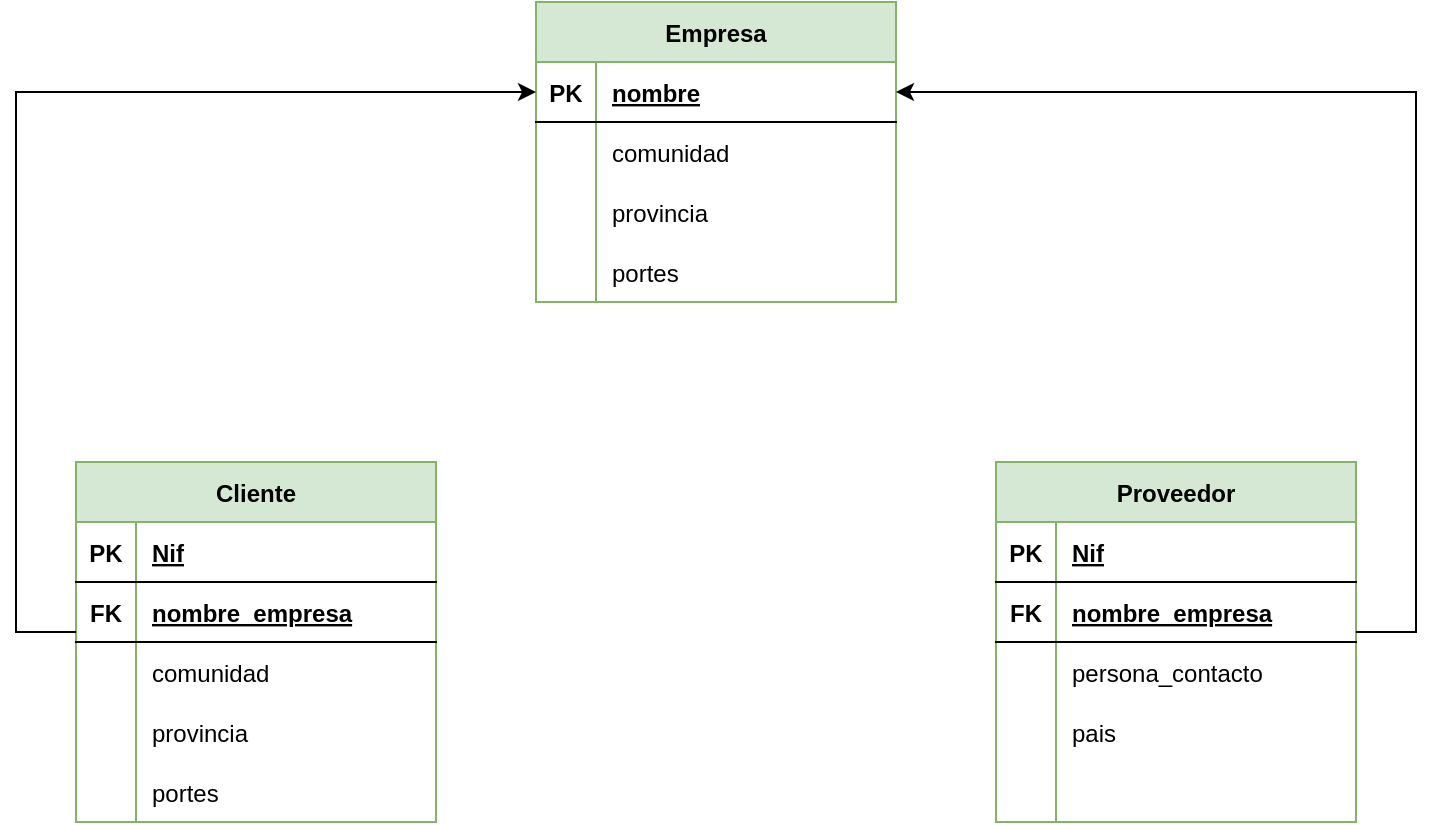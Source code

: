 <mxfile version="20.6.0" type="github" pages="5"><diagram id="gGzEaD8RHl_CpiVW-LPY" name="tabla-jerarquica"><mxGraphModel dx="839" dy="450" grid="1" gridSize="10" guides="1" tooltips="1" connect="1" arrows="1" fold="1" page="1" pageScale="1" pageWidth="827" pageHeight="1169" math="0" shadow="0"><root><mxCell id="0"/><mxCell id="1" parent="0"/><mxCell id="zgPBc6L0pWzEvtl8zPFZ-1" value="Cliente" style="shape=table;startSize=30;container=1;collapsible=1;childLayout=tableLayout;fixedRows=1;rowLines=0;fontStyle=1;align=center;resizeLast=1;fillColor=#d5e8d4;strokeColor=#82b366;" vertex="1" parent="1"><mxGeometry x="140" y="390" width="180" height="180" as="geometry"/></mxCell><mxCell id="zgPBc6L0pWzEvtl8zPFZ-2" value="" style="shape=tableRow;horizontal=0;startSize=0;swimlaneHead=0;swimlaneBody=0;fillColor=none;collapsible=0;dropTarget=0;points=[[0,0.5],[1,0.5]];portConstraint=eastwest;top=0;left=0;right=0;bottom=1;" vertex="1" parent="zgPBc6L0pWzEvtl8zPFZ-1"><mxGeometry y="30" width="180" height="30" as="geometry"/></mxCell><mxCell id="zgPBc6L0pWzEvtl8zPFZ-3" value="PK" style="shape=partialRectangle;connectable=0;fillColor=none;top=0;left=0;bottom=0;right=0;fontStyle=1;overflow=hidden;" vertex="1" parent="zgPBc6L0pWzEvtl8zPFZ-2"><mxGeometry width="30" height="30" as="geometry"><mxRectangle width="30" height="30" as="alternateBounds"/></mxGeometry></mxCell><mxCell id="zgPBc6L0pWzEvtl8zPFZ-4" value="Nif" style="shape=partialRectangle;connectable=0;fillColor=none;top=0;left=0;bottom=0;right=0;align=left;spacingLeft=6;fontStyle=5;overflow=hidden;" vertex="1" parent="zgPBc6L0pWzEvtl8zPFZ-2"><mxGeometry x="30" width="150" height="30" as="geometry"><mxRectangle width="150" height="30" as="alternateBounds"/></mxGeometry></mxCell><mxCell id="zgPBc6L0pWzEvtl8zPFZ-14" value="" style="shape=tableRow;horizontal=0;startSize=0;swimlaneHead=0;swimlaneBody=0;fillColor=none;collapsible=0;dropTarget=0;points=[[0,0.5],[1,0.5]];portConstraint=eastwest;top=0;left=0;right=0;bottom=1;" vertex="1" parent="zgPBc6L0pWzEvtl8zPFZ-1"><mxGeometry y="60" width="180" height="30" as="geometry"/></mxCell><mxCell id="zgPBc6L0pWzEvtl8zPFZ-15" value="FK" style="shape=partialRectangle;connectable=0;fillColor=none;top=0;left=0;bottom=0;right=0;fontStyle=1;overflow=hidden;" vertex="1" parent="zgPBc6L0pWzEvtl8zPFZ-14"><mxGeometry width="30" height="30" as="geometry"><mxRectangle width="30" height="30" as="alternateBounds"/></mxGeometry></mxCell><mxCell id="zgPBc6L0pWzEvtl8zPFZ-16" value="nombre_empresa" style="shape=partialRectangle;connectable=0;fillColor=none;top=0;left=0;bottom=0;right=0;align=left;spacingLeft=6;fontStyle=5;overflow=hidden;" vertex="1" parent="zgPBc6L0pWzEvtl8zPFZ-14"><mxGeometry x="30" width="150" height="30" as="geometry"><mxRectangle width="150" height="30" as="alternateBounds"/></mxGeometry></mxCell><mxCell id="zgPBc6L0pWzEvtl8zPFZ-5" value="" style="shape=tableRow;horizontal=0;startSize=0;swimlaneHead=0;swimlaneBody=0;fillColor=none;collapsible=0;dropTarget=0;points=[[0,0.5],[1,0.5]];portConstraint=eastwest;top=0;left=0;right=0;bottom=0;" vertex="1" parent="zgPBc6L0pWzEvtl8zPFZ-1"><mxGeometry y="90" width="180" height="30" as="geometry"/></mxCell><mxCell id="zgPBc6L0pWzEvtl8zPFZ-6" value="" style="shape=partialRectangle;connectable=0;fillColor=none;top=0;left=0;bottom=0;right=0;editable=1;overflow=hidden;" vertex="1" parent="zgPBc6L0pWzEvtl8zPFZ-5"><mxGeometry width="30" height="30" as="geometry"><mxRectangle width="30" height="30" as="alternateBounds"/></mxGeometry></mxCell><mxCell id="zgPBc6L0pWzEvtl8zPFZ-7" value="comunidad" style="shape=partialRectangle;connectable=0;fillColor=none;top=0;left=0;bottom=0;right=0;align=left;spacingLeft=6;overflow=hidden;" vertex="1" parent="zgPBc6L0pWzEvtl8zPFZ-5"><mxGeometry x="30" width="150" height="30" as="geometry"><mxRectangle width="150" height="30" as="alternateBounds"/></mxGeometry></mxCell><mxCell id="zgPBc6L0pWzEvtl8zPFZ-8" value="" style="shape=tableRow;horizontal=0;startSize=0;swimlaneHead=0;swimlaneBody=0;fillColor=none;collapsible=0;dropTarget=0;points=[[0,0.5],[1,0.5]];portConstraint=eastwest;top=0;left=0;right=0;bottom=0;" vertex="1" parent="zgPBc6L0pWzEvtl8zPFZ-1"><mxGeometry y="120" width="180" height="30" as="geometry"/></mxCell><mxCell id="zgPBc6L0pWzEvtl8zPFZ-9" value="" style="shape=partialRectangle;connectable=0;fillColor=none;top=0;left=0;bottom=0;right=0;editable=1;overflow=hidden;" vertex="1" parent="zgPBc6L0pWzEvtl8zPFZ-8"><mxGeometry width="30" height="30" as="geometry"><mxRectangle width="30" height="30" as="alternateBounds"/></mxGeometry></mxCell><mxCell id="zgPBc6L0pWzEvtl8zPFZ-10" value="provincia" style="shape=partialRectangle;connectable=0;fillColor=none;top=0;left=0;bottom=0;right=0;align=left;spacingLeft=6;overflow=hidden;" vertex="1" parent="zgPBc6L0pWzEvtl8zPFZ-8"><mxGeometry x="30" width="150" height="30" as="geometry"><mxRectangle width="150" height="30" as="alternateBounds"/></mxGeometry></mxCell><mxCell id="zgPBc6L0pWzEvtl8zPFZ-11" value="" style="shape=tableRow;horizontal=0;startSize=0;swimlaneHead=0;swimlaneBody=0;fillColor=none;collapsible=0;dropTarget=0;points=[[0,0.5],[1,0.5]];portConstraint=eastwest;top=0;left=0;right=0;bottom=0;" vertex="1" parent="zgPBc6L0pWzEvtl8zPFZ-1"><mxGeometry y="150" width="180" height="30" as="geometry"/></mxCell><mxCell id="zgPBc6L0pWzEvtl8zPFZ-12" value="" style="shape=partialRectangle;connectable=0;fillColor=none;top=0;left=0;bottom=0;right=0;editable=1;overflow=hidden;" vertex="1" parent="zgPBc6L0pWzEvtl8zPFZ-11"><mxGeometry width="30" height="30" as="geometry"><mxRectangle width="30" height="30" as="alternateBounds"/></mxGeometry></mxCell><mxCell id="zgPBc6L0pWzEvtl8zPFZ-13" value="portes" style="shape=partialRectangle;connectable=0;fillColor=none;top=0;left=0;bottom=0;right=0;align=left;spacingLeft=6;overflow=hidden;" vertex="1" parent="zgPBc6L0pWzEvtl8zPFZ-11"><mxGeometry x="30" width="150" height="30" as="geometry"><mxRectangle width="150" height="30" as="alternateBounds"/></mxGeometry></mxCell><mxCell id="zgPBc6L0pWzEvtl8zPFZ-17" value="Proveedor" style="shape=table;startSize=30;container=1;collapsible=1;childLayout=tableLayout;fixedRows=1;rowLines=0;fontStyle=1;align=center;resizeLast=1;fillColor=#d5e8d4;strokeColor=#82b366;" vertex="1" parent="1"><mxGeometry x="600" y="390" width="180" height="180" as="geometry"/></mxCell><mxCell id="zgPBc6L0pWzEvtl8zPFZ-18" value="" style="shape=tableRow;horizontal=0;startSize=0;swimlaneHead=0;swimlaneBody=0;fillColor=none;collapsible=0;dropTarget=0;points=[[0,0.5],[1,0.5]];portConstraint=eastwest;top=0;left=0;right=0;bottom=1;" vertex="1" parent="zgPBc6L0pWzEvtl8zPFZ-17"><mxGeometry y="30" width="180" height="30" as="geometry"/></mxCell><mxCell id="zgPBc6L0pWzEvtl8zPFZ-19" value="PK" style="shape=partialRectangle;connectable=0;fillColor=none;top=0;left=0;bottom=0;right=0;fontStyle=1;overflow=hidden;" vertex="1" parent="zgPBc6L0pWzEvtl8zPFZ-18"><mxGeometry width="30" height="30" as="geometry"><mxRectangle width="30" height="30" as="alternateBounds"/></mxGeometry></mxCell><mxCell id="zgPBc6L0pWzEvtl8zPFZ-20" value="Nif" style="shape=partialRectangle;connectable=0;fillColor=none;top=0;left=0;bottom=0;right=0;align=left;spacingLeft=6;fontStyle=5;overflow=hidden;" vertex="1" parent="zgPBc6L0pWzEvtl8zPFZ-18"><mxGeometry x="30" width="150" height="30" as="geometry"><mxRectangle width="150" height="30" as="alternateBounds"/></mxGeometry></mxCell><mxCell id="zgPBc6L0pWzEvtl8zPFZ-21" value="" style="shape=tableRow;horizontal=0;startSize=0;swimlaneHead=0;swimlaneBody=0;fillColor=none;collapsible=0;dropTarget=0;points=[[0,0.5],[1,0.5]];portConstraint=eastwest;top=0;left=0;right=0;bottom=1;" vertex="1" parent="zgPBc6L0pWzEvtl8zPFZ-17"><mxGeometry y="60" width="180" height="30" as="geometry"/></mxCell><mxCell id="zgPBc6L0pWzEvtl8zPFZ-22" value="FK" style="shape=partialRectangle;connectable=0;fillColor=none;top=0;left=0;bottom=0;right=0;fontStyle=1;overflow=hidden;" vertex="1" parent="zgPBc6L0pWzEvtl8zPFZ-21"><mxGeometry width="30" height="30" as="geometry"><mxRectangle width="30" height="30" as="alternateBounds"/></mxGeometry></mxCell><mxCell id="zgPBc6L0pWzEvtl8zPFZ-23" value="nombre_empresa" style="shape=partialRectangle;connectable=0;fillColor=none;top=0;left=0;bottom=0;right=0;align=left;spacingLeft=6;fontStyle=5;overflow=hidden;" vertex="1" parent="zgPBc6L0pWzEvtl8zPFZ-21"><mxGeometry x="30" width="150" height="30" as="geometry"><mxRectangle width="150" height="30" as="alternateBounds"/></mxGeometry></mxCell><mxCell id="zgPBc6L0pWzEvtl8zPFZ-24" value="" style="shape=tableRow;horizontal=0;startSize=0;swimlaneHead=0;swimlaneBody=0;fillColor=none;collapsible=0;dropTarget=0;points=[[0,0.5],[1,0.5]];portConstraint=eastwest;top=0;left=0;right=0;bottom=0;" vertex="1" parent="zgPBc6L0pWzEvtl8zPFZ-17"><mxGeometry y="90" width="180" height="30" as="geometry"/></mxCell><mxCell id="zgPBc6L0pWzEvtl8zPFZ-25" value="" style="shape=partialRectangle;connectable=0;fillColor=none;top=0;left=0;bottom=0;right=0;editable=1;overflow=hidden;" vertex="1" parent="zgPBc6L0pWzEvtl8zPFZ-24"><mxGeometry width="30" height="30" as="geometry"><mxRectangle width="30" height="30" as="alternateBounds"/></mxGeometry></mxCell><mxCell id="zgPBc6L0pWzEvtl8zPFZ-26" value="persona_contacto" style="shape=partialRectangle;connectable=0;fillColor=none;top=0;left=0;bottom=0;right=0;align=left;spacingLeft=6;overflow=hidden;" vertex="1" parent="zgPBc6L0pWzEvtl8zPFZ-24"><mxGeometry x="30" width="150" height="30" as="geometry"><mxRectangle width="150" height="30" as="alternateBounds"/></mxGeometry></mxCell><mxCell id="zgPBc6L0pWzEvtl8zPFZ-27" value="" style="shape=tableRow;horizontal=0;startSize=0;swimlaneHead=0;swimlaneBody=0;fillColor=none;collapsible=0;dropTarget=0;points=[[0,0.5],[1,0.5]];portConstraint=eastwest;top=0;left=0;right=0;bottom=0;" vertex="1" parent="zgPBc6L0pWzEvtl8zPFZ-17"><mxGeometry y="120" width="180" height="30" as="geometry"/></mxCell><mxCell id="zgPBc6L0pWzEvtl8zPFZ-28" value="" style="shape=partialRectangle;connectable=0;fillColor=none;top=0;left=0;bottom=0;right=0;editable=1;overflow=hidden;" vertex="1" parent="zgPBc6L0pWzEvtl8zPFZ-27"><mxGeometry width="30" height="30" as="geometry"><mxRectangle width="30" height="30" as="alternateBounds"/></mxGeometry></mxCell><mxCell id="zgPBc6L0pWzEvtl8zPFZ-29" value="pais" style="shape=partialRectangle;connectable=0;fillColor=none;top=0;left=0;bottom=0;right=0;align=left;spacingLeft=6;overflow=hidden;" vertex="1" parent="zgPBc6L0pWzEvtl8zPFZ-27"><mxGeometry x="30" width="150" height="30" as="geometry"><mxRectangle width="150" height="30" as="alternateBounds"/></mxGeometry></mxCell><mxCell id="zgPBc6L0pWzEvtl8zPFZ-30" value="" style="shape=tableRow;horizontal=0;startSize=0;swimlaneHead=0;swimlaneBody=0;fillColor=none;collapsible=0;dropTarget=0;points=[[0,0.5],[1,0.5]];portConstraint=eastwest;top=0;left=0;right=0;bottom=0;" vertex="1" parent="zgPBc6L0pWzEvtl8zPFZ-17"><mxGeometry y="150" width="180" height="30" as="geometry"/></mxCell><mxCell id="zgPBc6L0pWzEvtl8zPFZ-31" value="" style="shape=partialRectangle;connectable=0;fillColor=none;top=0;left=0;bottom=0;right=0;editable=1;overflow=hidden;" vertex="1" parent="zgPBc6L0pWzEvtl8zPFZ-30"><mxGeometry width="30" height="30" as="geometry"><mxRectangle width="30" height="30" as="alternateBounds"/></mxGeometry></mxCell><mxCell id="zgPBc6L0pWzEvtl8zPFZ-32" value="" style="shape=partialRectangle;connectable=0;fillColor=none;top=0;left=0;bottom=0;right=0;align=left;spacingLeft=6;overflow=hidden;" vertex="1" parent="zgPBc6L0pWzEvtl8zPFZ-30"><mxGeometry x="30" width="150" height="30" as="geometry"><mxRectangle width="150" height="30" as="alternateBounds"/></mxGeometry></mxCell><mxCell id="zgPBc6L0pWzEvtl8zPFZ-33" value="Empresa" style="shape=table;startSize=30;container=1;collapsible=1;childLayout=tableLayout;fixedRows=1;rowLines=0;fontStyle=1;align=center;resizeLast=1;fillColor=#d5e8d4;strokeColor=#82b366;" vertex="1" parent="1"><mxGeometry x="370" y="160" width="180" height="150" as="geometry"/></mxCell><mxCell id="zgPBc6L0pWzEvtl8zPFZ-34" value="" style="shape=tableRow;horizontal=0;startSize=0;swimlaneHead=0;swimlaneBody=0;fillColor=none;collapsible=0;dropTarget=0;points=[[0,0.5],[1,0.5]];portConstraint=eastwest;top=0;left=0;right=0;bottom=1;" vertex="1" parent="zgPBc6L0pWzEvtl8zPFZ-33"><mxGeometry y="30" width="180" height="30" as="geometry"/></mxCell><mxCell id="zgPBc6L0pWzEvtl8zPFZ-35" value="PK" style="shape=partialRectangle;connectable=0;fillColor=none;top=0;left=0;bottom=0;right=0;fontStyle=1;overflow=hidden;" vertex="1" parent="zgPBc6L0pWzEvtl8zPFZ-34"><mxGeometry width="30" height="30" as="geometry"><mxRectangle width="30" height="30" as="alternateBounds"/></mxGeometry></mxCell><mxCell id="zgPBc6L0pWzEvtl8zPFZ-36" value="nombre" style="shape=partialRectangle;connectable=0;fillColor=none;top=0;left=0;bottom=0;right=0;align=left;spacingLeft=6;fontStyle=5;overflow=hidden;" vertex="1" parent="zgPBc6L0pWzEvtl8zPFZ-34"><mxGeometry x="30" width="150" height="30" as="geometry"><mxRectangle width="150" height="30" as="alternateBounds"/></mxGeometry></mxCell><mxCell id="zgPBc6L0pWzEvtl8zPFZ-40" value="" style="shape=tableRow;horizontal=0;startSize=0;swimlaneHead=0;swimlaneBody=0;fillColor=none;collapsible=0;dropTarget=0;points=[[0,0.5],[1,0.5]];portConstraint=eastwest;top=0;left=0;right=0;bottom=0;" vertex="1" parent="zgPBc6L0pWzEvtl8zPFZ-33"><mxGeometry y="60" width="180" height="30" as="geometry"/></mxCell><mxCell id="zgPBc6L0pWzEvtl8zPFZ-41" value="" style="shape=partialRectangle;connectable=0;fillColor=none;top=0;left=0;bottom=0;right=0;editable=1;overflow=hidden;" vertex="1" parent="zgPBc6L0pWzEvtl8zPFZ-40"><mxGeometry width="30" height="30" as="geometry"><mxRectangle width="30" height="30" as="alternateBounds"/></mxGeometry></mxCell><mxCell id="zgPBc6L0pWzEvtl8zPFZ-42" value="comunidad" style="shape=partialRectangle;connectable=0;fillColor=none;top=0;left=0;bottom=0;right=0;align=left;spacingLeft=6;overflow=hidden;" vertex="1" parent="zgPBc6L0pWzEvtl8zPFZ-40"><mxGeometry x="30" width="150" height="30" as="geometry"><mxRectangle width="150" height="30" as="alternateBounds"/></mxGeometry></mxCell><mxCell id="zgPBc6L0pWzEvtl8zPFZ-43" value="" style="shape=tableRow;horizontal=0;startSize=0;swimlaneHead=0;swimlaneBody=0;fillColor=none;collapsible=0;dropTarget=0;points=[[0,0.5],[1,0.5]];portConstraint=eastwest;top=0;left=0;right=0;bottom=0;" vertex="1" parent="zgPBc6L0pWzEvtl8zPFZ-33"><mxGeometry y="90" width="180" height="30" as="geometry"/></mxCell><mxCell id="zgPBc6L0pWzEvtl8zPFZ-44" value="" style="shape=partialRectangle;connectable=0;fillColor=none;top=0;left=0;bottom=0;right=0;editable=1;overflow=hidden;" vertex="1" parent="zgPBc6L0pWzEvtl8zPFZ-43"><mxGeometry width="30" height="30" as="geometry"><mxRectangle width="30" height="30" as="alternateBounds"/></mxGeometry></mxCell><mxCell id="zgPBc6L0pWzEvtl8zPFZ-45" value="provincia" style="shape=partialRectangle;connectable=0;fillColor=none;top=0;left=0;bottom=0;right=0;align=left;spacingLeft=6;overflow=hidden;" vertex="1" parent="zgPBc6L0pWzEvtl8zPFZ-43"><mxGeometry x="30" width="150" height="30" as="geometry"><mxRectangle width="150" height="30" as="alternateBounds"/></mxGeometry></mxCell><mxCell id="zgPBc6L0pWzEvtl8zPFZ-46" value="" style="shape=tableRow;horizontal=0;startSize=0;swimlaneHead=0;swimlaneBody=0;fillColor=none;collapsible=0;dropTarget=0;points=[[0,0.5],[1,0.5]];portConstraint=eastwest;top=0;left=0;right=0;bottom=0;" vertex="1" parent="zgPBc6L0pWzEvtl8zPFZ-33"><mxGeometry y="120" width="180" height="30" as="geometry"/></mxCell><mxCell id="zgPBc6L0pWzEvtl8zPFZ-47" value="" style="shape=partialRectangle;connectable=0;fillColor=none;top=0;left=0;bottom=0;right=0;editable=1;overflow=hidden;" vertex="1" parent="zgPBc6L0pWzEvtl8zPFZ-46"><mxGeometry width="30" height="30" as="geometry"><mxRectangle width="30" height="30" as="alternateBounds"/></mxGeometry></mxCell><mxCell id="zgPBc6L0pWzEvtl8zPFZ-48" value="portes" style="shape=partialRectangle;connectable=0;fillColor=none;top=0;left=0;bottom=0;right=0;align=left;spacingLeft=6;overflow=hidden;" vertex="1" parent="zgPBc6L0pWzEvtl8zPFZ-46"><mxGeometry x="30" width="150" height="30" as="geometry"><mxRectangle width="150" height="30" as="alternateBounds"/></mxGeometry></mxCell><mxCell id="zgPBc6L0pWzEvtl8zPFZ-49" style="edgeStyle=orthogonalEdgeStyle;rounded=0;orthogonalLoop=1;jettySize=auto;html=1;entryX=0;entryY=0.5;entryDx=0;entryDy=0;" edge="1" parent="1" source="zgPBc6L0pWzEvtl8zPFZ-14" target="zgPBc6L0pWzEvtl8zPFZ-34"><mxGeometry relative="1" as="geometry"><Array as="points"><mxPoint x="110" y="475"/><mxPoint x="110" y="205"/></Array></mxGeometry></mxCell><mxCell id="zgPBc6L0pWzEvtl8zPFZ-50" style="edgeStyle=orthogonalEdgeStyle;rounded=0;orthogonalLoop=1;jettySize=auto;html=1;entryX=1;entryY=0.5;entryDx=0;entryDy=0;" edge="1" parent="1" source="zgPBc6L0pWzEvtl8zPFZ-21" target="zgPBc6L0pWzEvtl8zPFZ-34"><mxGeometry relative="1" as="geometry"><Array as="points"><mxPoint x="810" y="475"/><mxPoint x="810" y="205"/></Array></mxGeometry></mxCell></root></mxGraphModel></diagram><diagram name="solución-final" id="oeIiv8OXRvSVoIUi4Svu"><mxGraphModel dx="839" dy="450" grid="1" gridSize="10" guides="1" tooltips="1" connect="1" arrows="1" fold="1" page="1" pageScale="1" pageWidth="827" pageHeight="1169" math="0" shadow="0"><root><mxCell id="XmBY1fgKz3oLgM2suHy0-0"/><mxCell id="XmBY1fgKz3oLgM2suHy0-1" parent="XmBY1fgKz3oLgM2suHy0-0"/><mxCell id="XmBY1fgKz3oLgM2suHy0-2" value="Cliente" style="shape=table;startSize=30;container=1;collapsible=1;childLayout=tableLayout;fixedRows=1;rowLines=0;fontStyle=1;align=center;resizeLast=1;fillColor=#d5e8d4;strokeColor=#82b366;" vertex="1" parent="XmBY1fgKz3oLgM2suHy0-1"><mxGeometry x="140" y="390" width="180" height="190" as="geometry"/></mxCell><mxCell id="XmBY1fgKz3oLgM2suHy0-3" value="" style="shape=tableRow;horizontal=0;startSize=0;swimlaneHead=0;swimlaneBody=0;fillColor=none;collapsible=0;dropTarget=0;points=[[0,0.5],[1,0.5]];portConstraint=eastwest;top=0;left=0;right=0;bottom=1;" vertex="1" parent="XmBY1fgKz3oLgM2suHy0-2"><mxGeometry y="30" width="180" height="40" as="geometry"/></mxCell><mxCell id="XmBY1fgKz3oLgM2suHy0-4" value="PK" style="shape=partialRectangle;connectable=0;fillColor=none;top=0;left=0;bottom=0;right=0;fontStyle=1;overflow=hidden;" vertex="1" parent="XmBY1fgKz3oLgM2suHy0-3"><mxGeometry width="30" height="40" as="geometry"><mxRectangle width="30" height="40" as="alternateBounds"/></mxGeometry></mxCell><mxCell id="XmBY1fgKz3oLgM2suHy0-5" value="Nif" style="shape=partialRectangle;connectable=0;fillColor=none;top=0;left=0;bottom=0;right=0;align=left;spacingLeft=6;fontStyle=5;overflow=hidden;" vertex="1" parent="XmBY1fgKz3oLgM2suHy0-3"><mxGeometry x="30" width="150" height="40" as="geometry"><mxRectangle width="150" height="40" as="alternateBounds"/></mxGeometry></mxCell><mxCell id="XmBY1fgKz3oLgM2suHy0-6" value="" style="shape=tableRow;horizontal=0;startSize=0;swimlaneHead=0;swimlaneBody=0;fillColor=none;collapsible=0;dropTarget=0;points=[[0,0.5],[1,0.5]];portConstraint=eastwest;top=0;left=0;right=0;bottom=1;" vertex="1" parent="XmBY1fgKz3oLgM2suHy0-2"><mxGeometry y="70" width="180" height="30" as="geometry"/></mxCell><mxCell id="XmBY1fgKz3oLgM2suHy0-7" value="FK" style="shape=partialRectangle;connectable=0;fillColor=none;top=0;left=0;bottom=0;right=0;fontStyle=1;overflow=hidden;" vertex="1" parent="XmBY1fgKz3oLgM2suHy0-6"><mxGeometry width="30" height="30" as="geometry"><mxRectangle width="30" height="30" as="alternateBounds"/></mxGeometry></mxCell><mxCell id="XmBY1fgKz3oLgM2suHy0-8" value="nombre_empresa" style="shape=partialRectangle;connectable=0;fillColor=none;top=0;left=0;bottom=0;right=0;align=left;spacingLeft=6;fontStyle=5;overflow=hidden;" vertex="1" parent="XmBY1fgKz3oLgM2suHy0-6"><mxGeometry x="30" width="150" height="30" as="geometry"><mxRectangle width="150" height="30" as="alternateBounds"/></mxGeometry></mxCell><mxCell id="XmBY1fgKz3oLgM2suHy0-9" value="" style="shape=tableRow;horizontal=0;startSize=0;swimlaneHead=0;swimlaneBody=0;fillColor=none;collapsible=0;dropTarget=0;points=[[0,0.5],[1,0.5]];portConstraint=eastwest;top=0;left=0;right=0;bottom=0;" vertex="1" parent="XmBY1fgKz3oLgM2suHy0-2"><mxGeometry y="100" width="180" height="30" as="geometry"/></mxCell><mxCell id="XmBY1fgKz3oLgM2suHy0-10" value="" style="shape=partialRectangle;connectable=0;fillColor=none;top=0;left=0;bottom=0;right=0;editable=1;overflow=hidden;" vertex="1" parent="XmBY1fgKz3oLgM2suHy0-9"><mxGeometry width="30" height="30" as="geometry"><mxRectangle width="30" height="30" as="alternateBounds"/></mxGeometry></mxCell><mxCell id="XmBY1fgKz3oLgM2suHy0-11" value="comunidad" style="shape=partialRectangle;connectable=0;fillColor=none;top=0;left=0;bottom=0;right=0;align=left;spacingLeft=6;overflow=hidden;" vertex="1" parent="XmBY1fgKz3oLgM2suHy0-9"><mxGeometry x="30" width="150" height="30" as="geometry"><mxRectangle width="150" height="30" as="alternateBounds"/></mxGeometry></mxCell><mxCell id="XmBY1fgKz3oLgM2suHy0-12" value="" style="shape=tableRow;horizontal=0;startSize=0;swimlaneHead=0;swimlaneBody=0;fillColor=none;collapsible=0;dropTarget=0;points=[[0,0.5],[1,0.5]];portConstraint=eastwest;top=0;left=0;right=0;bottom=0;" vertex="1" parent="XmBY1fgKz3oLgM2suHy0-2"><mxGeometry y="130" width="180" height="30" as="geometry"/></mxCell><mxCell id="XmBY1fgKz3oLgM2suHy0-13" value="" style="shape=partialRectangle;connectable=0;fillColor=none;top=0;left=0;bottom=0;right=0;editable=1;overflow=hidden;" vertex="1" parent="XmBY1fgKz3oLgM2suHy0-12"><mxGeometry width="30" height="30" as="geometry"><mxRectangle width="30" height="30" as="alternateBounds"/></mxGeometry></mxCell><mxCell id="XmBY1fgKz3oLgM2suHy0-14" value="provincia" style="shape=partialRectangle;connectable=0;fillColor=none;top=0;left=0;bottom=0;right=0;align=left;spacingLeft=6;overflow=hidden;" vertex="1" parent="XmBY1fgKz3oLgM2suHy0-12"><mxGeometry x="30" width="150" height="30" as="geometry"><mxRectangle width="150" height="30" as="alternateBounds"/></mxGeometry></mxCell><mxCell id="XmBY1fgKz3oLgM2suHy0-15" value="" style="shape=tableRow;horizontal=0;startSize=0;swimlaneHead=0;swimlaneBody=0;fillColor=none;collapsible=0;dropTarget=0;points=[[0,0.5],[1,0.5]];portConstraint=eastwest;top=0;left=0;right=0;bottom=0;" vertex="1" parent="XmBY1fgKz3oLgM2suHy0-2"><mxGeometry y="160" width="180" height="30" as="geometry"/></mxCell><mxCell id="XmBY1fgKz3oLgM2suHy0-16" value="" style="shape=partialRectangle;connectable=0;fillColor=none;top=0;left=0;bottom=0;right=0;editable=1;overflow=hidden;" vertex="1" parent="XmBY1fgKz3oLgM2suHy0-15"><mxGeometry width="30" height="30" as="geometry"><mxRectangle width="30" height="30" as="alternateBounds"/></mxGeometry></mxCell><mxCell id="XmBY1fgKz3oLgM2suHy0-17" value="portes" style="shape=partialRectangle;connectable=0;fillColor=none;top=0;left=0;bottom=0;right=0;align=left;spacingLeft=6;overflow=hidden;" vertex="1" parent="XmBY1fgKz3oLgM2suHy0-15"><mxGeometry x="30" width="150" height="30" as="geometry"><mxRectangle width="150" height="30" as="alternateBounds"/></mxGeometry></mxCell><mxCell id="XmBY1fgKz3oLgM2suHy0-18" value="Proveedor" style="shape=table;startSize=30;container=1;collapsible=1;childLayout=tableLayout;fixedRows=1;rowLines=0;fontStyle=1;align=center;resizeLast=1;fillColor=#d5e8d4;strokeColor=#82b366;" vertex="1" parent="XmBY1fgKz3oLgM2suHy0-1"><mxGeometry x="647" y="390" width="180" height="200" as="geometry"/></mxCell><mxCell id="XmBY1fgKz3oLgM2suHy0-19" value="" style="shape=tableRow;horizontal=0;startSize=0;swimlaneHead=0;swimlaneBody=0;fillColor=none;collapsible=0;dropTarget=0;points=[[0,0.5],[1,0.5]];portConstraint=eastwest;top=0;left=0;right=0;bottom=1;" vertex="1" parent="XmBY1fgKz3oLgM2suHy0-18"><mxGeometry y="30" width="180" height="50" as="geometry"/></mxCell><mxCell id="XmBY1fgKz3oLgM2suHy0-20" value="PK" style="shape=partialRectangle;connectable=0;fillColor=none;top=0;left=0;bottom=0;right=0;fontStyle=1;overflow=hidden;" vertex="1" parent="XmBY1fgKz3oLgM2suHy0-19"><mxGeometry width="30" height="50" as="geometry"><mxRectangle width="30" height="50" as="alternateBounds"/></mxGeometry></mxCell><mxCell id="XmBY1fgKz3oLgM2suHy0-21" value="Nif" style="shape=partialRectangle;connectable=0;fillColor=none;top=0;left=0;bottom=0;right=0;align=left;spacingLeft=6;fontStyle=5;overflow=hidden;" vertex="1" parent="XmBY1fgKz3oLgM2suHy0-19"><mxGeometry x="30" width="150" height="50" as="geometry"><mxRectangle width="150" height="50" as="alternateBounds"/></mxGeometry></mxCell><mxCell id="XmBY1fgKz3oLgM2suHy0-22" value="" style="shape=tableRow;horizontal=0;startSize=0;swimlaneHead=0;swimlaneBody=0;fillColor=none;collapsible=0;dropTarget=0;points=[[0,0.5],[1,0.5]];portConstraint=eastwest;top=0;left=0;right=0;bottom=1;" vertex="1" parent="XmBY1fgKz3oLgM2suHy0-18"><mxGeometry y="80" width="180" height="30" as="geometry"/></mxCell><mxCell id="XmBY1fgKz3oLgM2suHy0-23" value="FK" style="shape=partialRectangle;connectable=0;fillColor=none;top=0;left=0;bottom=0;right=0;fontStyle=1;overflow=hidden;" vertex="1" parent="XmBY1fgKz3oLgM2suHy0-22"><mxGeometry width="30" height="30" as="geometry"><mxRectangle width="30" height="30" as="alternateBounds"/></mxGeometry></mxCell><mxCell id="XmBY1fgKz3oLgM2suHy0-24" value="nombre_empresa" style="shape=partialRectangle;connectable=0;fillColor=none;top=0;left=0;bottom=0;right=0;align=left;spacingLeft=6;fontStyle=5;overflow=hidden;" vertex="1" parent="XmBY1fgKz3oLgM2suHy0-22"><mxGeometry x="30" width="150" height="30" as="geometry"><mxRectangle width="150" height="30" as="alternateBounds"/></mxGeometry></mxCell><mxCell id="XmBY1fgKz3oLgM2suHy0-25" value="" style="shape=tableRow;horizontal=0;startSize=0;swimlaneHead=0;swimlaneBody=0;fillColor=none;collapsible=0;dropTarget=0;points=[[0,0.5],[1,0.5]];portConstraint=eastwest;top=0;left=0;right=0;bottom=0;" vertex="1" parent="XmBY1fgKz3oLgM2suHy0-18"><mxGeometry y="110" width="180" height="30" as="geometry"/></mxCell><mxCell id="XmBY1fgKz3oLgM2suHy0-26" value="" style="shape=partialRectangle;connectable=0;fillColor=none;top=0;left=0;bottom=0;right=0;editable=1;overflow=hidden;" vertex="1" parent="XmBY1fgKz3oLgM2suHy0-25"><mxGeometry width="30" height="30" as="geometry"><mxRectangle width="30" height="30" as="alternateBounds"/></mxGeometry></mxCell><mxCell id="XmBY1fgKz3oLgM2suHy0-27" value="persona_contacto" style="shape=partialRectangle;connectable=0;fillColor=none;top=0;left=0;bottom=0;right=0;align=left;spacingLeft=6;overflow=hidden;" vertex="1" parent="XmBY1fgKz3oLgM2suHy0-25"><mxGeometry x="30" width="150" height="30" as="geometry"><mxRectangle width="150" height="30" as="alternateBounds"/></mxGeometry></mxCell><mxCell id="XmBY1fgKz3oLgM2suHy0-28" value="" style="shape=tableRow;horizontal=0;startSize=0;swimlaneHead=0;swimlaneBody=0;fillColor=none;collapsible=0;dropTarget=0;points=[[0,0.5],[1,0.5]];portConstraint=eastwest;top=0;left=0;right=0;bottom=0;" vertex="1" parent="XmBY1fgKz3oLgM2suHy0-18"><mxGeometry y="140" width="180" height="30" as="geometry"/></mxCell><mxCell id="XmBY1fgKz3oLgM2suHy0-29" value="" style="shape=partialRectangle;connectable=0;fillColor=none;top=0;left=0;bottom=0;right=0;editable=1;overflow=hidden;" vertex="1" parent="XmBY1fgKz3oLgM2suHy0-28"><mxGeometry width="30" height="30" as="geometry"><mxRectangle width="30" height="30" as="alternateBounds"/></mxGeometry></mxCell><mxCell id="XmBY1fgKz3oLgM2suHy0-30" value="pais" style="shape=partialRectangle;connectable=0;fillColor=none;top=0;left=0;bottom=0;right=0;align=left;spacingLeft=6;overflow=hidden;" vertex="1" parent="XmBY1fgKz3oLgM2suHy0-28"><mxGeometry x="30" width="150" height="30" as="geometry"><mxRectangle width="150" height="30" as="alternateBounds"/></mxGeometry></mxCell><mxCell id="XmBY1fgKz3oLgM2suHy0-31" value="" style="shape=tableRow;horizontal=0;startSize=0;swimlaneHead=0;swimlaneBody=0;fillColor=none;collapsible=0;dropTarget=0;points=[[0,0.5],[1,0.5]];portConstraint=eastwest;top=0;left=0;right=0;bottom=0;" vertex="1" parent="XmBY1fgKz3oLgM2suHy0-18"><mxGeometry y="170" width="180" height="30" as="geometry"/></mxCell><mxCell id="XmBY1fgKz3oLgM2suHy0-32" value="" style="shape=partialRectangle;connectable=0;fillColor=none;top=0;left=0;bottom=0;right=0;editable=1;overflow=hidden;" vertex="1" parent="XmBY1fgKz3oLgM2suHy0-31"><mxGeometry width="30" height="30" as="geometry"><mxRectangle width="30" height="30" as="alternateBounds"/></mxGeometry></mxCell><mxCell id="XmBY1fgKz3oLgM2suHy0-33" value="" style="shape=partialRectangle;connectable=0;fillColor=none;top=0;left=0;bottom=0;right=0;align=left;spacingLeft=6;overflow=hidden;" vertex="1" parent="XmBY1fgKz3oLgM2suHy0-31"><mxGeometry x="30" width="150" height="30" as="geometry"><mxRectangle width="150" height="30" as="alternateBounds"/></mxGeometry></mxCell><mxCell id="XmBY1fgKz3oLgM2suHy0-34" value="Empresa" style="shape=table;startSize=30;container=1;collapsible=1;childLayout=tableLayout;fixedRows=1;rowLines=0;fontStyle=1;align=center;resizeLast=1;fillColor=#d5e8d4;strokeColor=#82b366;" vertex="1" parent="XmBY1fgKz3oLgM2suHy0-1"><mxGeometry x="370" y="160" width="180" height="150" as="geometry"/></mxCell><mxCell id="XmBY1fgKz3oLgM2suHy0-35" value="" style="shape=tableRow;horizontal=0;startSize=0;swimlaneHead=0;swimlaneBody=0;fillColor=none;collapsible=0;dropTarget=0;points=[[0,0.5],[1,0.5]];portConstraint=eastwest;top=0;left=0;right=0;bottom=1;" vertex="1" parent="XmBY1fgKz3oLgM2suHy0-34"><mxGeometry y="30" width="180" height="30" as="geometry"/></mxCell><mxCell id="XmBY1fgKz3oLgM2suHy0-36" value="PK" style="shape=partialRectangle;connectable=0;fillColor=none;top=0;left=0;bottom=0;right=0;fontStyle=1;overflow=hidden;" vertex="1" parent="XmBY1fgKz3oLgM2suHy0-35"><mxGeometry width="30" height="30" as="geometry"><mxRectangle width="30" height="30" as="alternateBounds"/></mxGeometry></mxCell><mxCell id="XmBY1fgKz3oLgM2suHy0-37" value="nombre" style="shape=partialRectangle;connectable=0;fillColor=none;top=0;left=0;bottom=0;right=0;align=left;spacingLeft=6;fontStyle=5;overflow=hidden;" vertex="1" parent="XmBY1fgKz3oLgM2suHy0-35"><mxGeometry x="30" width="150" height="30" as="geometry"><mxRectangle width="150" height="30" as="alternateBounds"/></mxGeometry></mxCell><mxCell id="XmBY1fgKz3oLgM2suHy0-38" value="" style="shape=tableRow;horizontal=0;startSize=0;swimlaneHead=0;swimlaneBody=0;fillColor=none;collapsible=0;dropTarget=0;points=[[0,0.5],[1,0.5]];portConstraint=eastwest;top=0;left=0;right=0;bottom=0;" vertex="1" parent="XmBY1fgKz3oLgM2suHy0-34"><mxGeometry y="60" width="180" height="30" as="geometry"/></mxCell><mxCell id="XmBY1fgKz3oLgM2suHy0-39" value="" style="shape=partialRectangle;connectable=0;fillColor=none;top=0;left=0;bottom=0;right=0;editable=1;overflow=hidden;" vertex="1" parent="XmBY1fgKz3oLgM2suHy0-38"><mxGeometry width="30" height="30" as="geometry"><mxRectangle width="30" height="30" as="alternateBounds"/></mxGeometry></mxCell><mxCell id="XmBY1fgKz3oLgM2suHy0-40" value="comunidad" style="shape=partialRectangle;connectable=0;fillColor=none;top=0;left=0;bottom=0;right=0;align=left;spacingLeft=6;overflow=hidden;" vertex="1" parent="XmBY1fgKz3oLgM2suHy0-38"><mxGeometry x="30" width="150" height="30" as="geometry"><mxRectangle width="150" height="30" as="alternateBounds"/></mxGeometry></mxCell><mxCell id="XmBY1fgKz3oLgM2suHy0-41" value="" style="shape=tableRow;horizontal=0;startSize=0;swimlaneHead=0;swimlaneBody=0;fillColor=none;collapsible=0;dropTarget=0;points=[[0,0.5],[1,0.5]];portConstraint=eastwest;top=0;left=0;right=0;bottom=0;" vertex="1" parent="XmBY1fgKz3oLgM2suHy0-34"><mxGeometry y="90" width="180" height="30" as="geometry"/></mxCell><mxCell id="XmBY1fgKz3oLgM2suHy0-42" value="" style="shape=partialRectangle;connectable=0;fillColor=none;top=0;left=0;bottom=0;right=0;editable=1;overflow=hidden;" vertex="1" parent="XmBY1fgKz3oLgM2suHy0-41"><mxGeometry width="30" height="30" as="geometry"><mxRectangle width="30" height="30" as="alternateBounds"/></mxGeometry></mxCell><mxCell id="XmBY1fgKz3oLgM2suHy0-43" value="provincia" style="shape=partialRectangle;connectable=0;fillColor=none;top=0;left=0;bottom=0;right=0;align=left;spacingLeft=6;overflow=hidden;" vertex="1" parent="XmBY1fgKz3oLgM2suHy0-41"><mxGeometry x="30" width="150" height="30" as="geometry"><mxRectangle width="150" height="30" as="alternateBounds"/></mxGeometry></mxCell><mxCell id="XmBY1fgKz3oLgM2suHy0-44" value="" style="shape=tableRow;horizontal=0;startSize=0;swimlaneHead=0;swimlaneBody=0;fillColor=none;collapsible=0;dropTarget=0;points=[[0,0.5],[1,0.5]];portConstraint=eastwest;top=0;left=0;right=0;bottom=0;" vertex="1" parent="XmBY1fgKz3oLgM2suHy0-34"><mxGeometry y="120" width="180" height="30" as="geometry"/></mxCell><mxCell id="XmBY1fgKz3oLgM2suHy0-45" value="" style="shape=partialRectangle;connectable=0;fillColor=none;top=0;left=0;bottom=0;right=0;editable=1;overflow=hidden;" vertex="1" parent="XmBY1fgKz3oLgM2suHy0-44"><mxGeometry width="30" height="30" as="geometry"><mxRectangle width="30" height="30" as="alternateBounds"/></mxGeometry></mxCell><mxCell id="XmBY1fgKz3oLgM2suHy0-46" value="portes" style="shape=partialRectangle;connectable=0;fillColor=none;top=0;left=0;bottom=0;right=0;align=left;spacingLeft=6;overflow=hidden;" vertex="1" parent="XmBY1fgKz3oLgM2suHy0-44"><mxGeometry x="30" width="150" height="30" as="geometry"><mxRectangle width="150" height="30" as="alternateBounds"/></mxGeometry></mxCell><mxCell id="XmBY1fgKz3oLgM2suHy0-47" style="edgeStyle=orthogonalEdgeStyle;rounded=0;orthogonalLoop=1;jettySize=auto;html=1;entryX=0;entryY=0.5;entryDx=0;entryDy=0;" edge="1" parent="XmBY1fgKz3oLgM2suHy0-1" source="XmBY1fgKz3oLgM2suHy0-6" target="XmBY1fgKz3oLgM2suHy0-35"><mxGeometry relative="1" as="geometry"><Array as="points"><mxPoint x="110" y="475"/><mxPoint x="110" y="205"/></Array></mxGeometry></mxCell><mxCell id="XmBY1fgKz3oLgM2suHy0-48" style="edgeStyle=orthogonalEdgeStyle;rounded=0;orthogonalLoop=1;jettySize=auto;html=1;entryX=1;entryY=0.5;entryDx=0;entryDy=0;" edge="1" parent="XmBY1fgKz3oLgM2suHy0-1" source="XmBY1fgKz3oLgM2suHy0-22" target="XmBY1fgKz3oLgM2suHy0-35"><mxGeometry relative="1" as="geometry"><Array as="points"><mxPoint x="850" y="475"/><mxPoint x="850" y="205"/></Array></mxGeometry></mxCell><mxCell id="-FfkfM1OHdkwFP5W0Fu9-13" style="edgeStyle=orthogonalEdgeStyle;rounded=0;orthogonalLoop=1;jettySize=auto;html=1;" edge="1" parent="XmBY1fgKz3oLgM2suHy0-1" source="-FfkfM1OHdkwFP5W0Fu9-14" target="m2K7i6qP3e8Mds7jiRuX-34"><mxGeometry relative="1" as="geometry"><mxPoint x="570" y="825" as="targetPoint"/></mxGeometry></mxCell><mxCell id="-FfkfM1OHdkwFP5W0Fu9-14" value="Vende" style="shape=table;startSize=30;container=1;collapsible=1;childLayout=tableLayout;fixedRows=1;rowLines=0;fontStyle=1;align=center;resizeLast=1;fillColor=#fff2cc;strokeColor=#d6b656;" vertex="1" parent="XmBY1fgKz3oLgM2suHy0-1"><mxGeometry x="150" y="710" width="180" height="150" as="geometry"/></mxCell><mxCell id="-FfkfM1OHdkwFP5W0Fu9-15" value="" style="shape=tableRow;horizontal=0;startSize=0;swimlaneHead=0;swimlaneBody=0;fillColor=none;collapsible=0;dropTarget=0;points=[[0,0.5],[1,0.5]];portConstraint=eastwest;top=0;left=0;right=0;bottom=1;" vertex="1" parent="-FfkfM1OHdkwFP5W0Fu9-14"><mxGeometry y="30" width="180" height="30" as="geometry"/></mxCell><mxCell id="-FfkfM1OHdkwFP5W0Fu9-16" value="PK,FK" style="shape=partialRectangle;connectable=0;fillColor=none;top=0;left=0;bottom=0;right=0;fontStyle=1;overflow=hidden;" vertex="1" parent="-FfkfM1OHdkwFP5W0Fu9-15"><mxGeometry width="40" height="30" as="geometry"><mxRectangle width="40" height="30" as="alternateBounds"/></mxGeometry></mxCell><mxCell id="-FfkfM1OHdkwFP5W0Fu9-17" value="nif_cliente" style="shape=partialRectangle;connectable=0;fillColor=none;top=0;left=0;bottom=0;right=0;align=left;spacingLeft=6;fontStyle=5;overflow=hidden;" vertex="1" parent="-FfkfM1OHdkwFP5W0Fu9-15"><mxGeometry x="40" width="140" height="30" as="geometry"><mxRectangle width="140" height="30" as="alternateBounds"/></mxGeometry></mxCell><mxCell id="-FfkfM1OHdkwFP5W0Fu9-18" value="" style="shape=tableRow;horizontal=0;startSize=0;swimlaneHead=0;swimlaneBody=0;fillColor=none;collapsible=0;dropTarget=0;points=[[0,0.5],[1,0.5]];portConstraint=eastwest;top=0;left=0;right=0;bottom=1;" vertex="1" parent="-FfkfM1OHdkwFP5W0Fu9-14"><mxGeometry y="60" width="180" height="30" as="geometry"/></mxCell><mxCell id="-FfkfM1OHdkwFP5W0Fu9-19" value="PK,FK" style="shape=partialRectangle;connectable=0;fillColor=none;top=0;left=0;bottom=0;right=0;fontStyle=1;overflow=hidden;" vertex="1" parent="-FfkfM1OHdkwFP5W0Fu9-18"><mxGeometry width="40" height="30" as="geometry"><mxRectangle width="40" height="30" as="alternateBounds"/></mxGeometry></mxCell><mxCell id="-FfkfM1OHdkwFP5W0Fu9-20" value="codigo_producto" style="shape=partialRectangle;connectable=0;fillColor=none;top=0;left=0;bottom=0;right=0;align=left;spacingLeft=6;fontStyle=5;overflow=hidden;" vertex="1" parent="-FfkfM1OHdkwFP5W0Fu9-18"><mxGeometry x="40" width="140" height="30" as="geometry"><mxRectangle width="140" height="30" as="alternateBounds"/></mxGeometry></mxCell><mxCell id="-FfkfM1OHdkwFP5W0Fu9-21" value="" style="shape=tableRow;horizontal=0;startSize=0;swimlaneHead=0;swimlaneBody=0;fillColor=none;collapsible=0;dropTarget=0;points=[[0,0.5],[1,0.5]];portConstraint=eastwest;top=0;left=0;right=0;bottom=0;" vertex="1" parent="-FfkfM1OHdkwFP5W0Fu9-14"><mxGeometry y="90" width="180" height="30" as="geometry"/></mxCell><mxCell id="-FfkfM1OHdkwFP5W0Fu9-22" value="" style="shape=partialRectangle;connectable=0;fillColor=none;top=0;left=0;bottom=0;right=0;editable=1;overflow=hidden;" vertex="1" parent="-FfkfM1OHdkwFP5W0Fu9-21"><mxGeometry width="40" height="30" as="geometry"><mxRectangle width="40" height="30" as="alternateBounds"/></mxGeometry></mxCell><mxCell id="-FfkfM1OHdkwFP5W0Fu9-23" value="fecha" style="shape=partialRectangle;connectable=0;fillColor=none;top=0;left=0;bottom=0;right=0;align=left;spacingLeft=6;overflow=hidden;" vertex="1" parent="-FfkfM1OHdkwFP5W0Fu9-21"><mxGeometry x="40" width="140" height="30" as="geometry"><mxRectangle width="140" height="30" as="alternateBounds"/></mxGeometry></mxCell><mxCell id="-FfkfM1OHdkwFP5W0Fu9-24" value="" style="shape=tableRow;horizontal=0;startSize=0;swimlaneHead=0;swimlaneBody=0;fillColor=none;collapsible=0;dropTarget=0;points=[[0,0.5],[1,0.5]];portConstraint=eastwest;top=0;left=0;right=0;bottom=0;" vertex="1" parent="-FfkfM1OHdkwFP5W0Fu9-14"><mxGeometry y="120" width="180" height="30" as="geometry"/></mxCell><mxCell id="-FfkfM1OHdkwFP5W0Fu9-25" value="" style="shape=partialRectangle;connectable=0;fillColor=none;top=0;left=0;bottom=0;right=0;editable=1;overflow=hidden;" vertex="1" parent="-FfkfM1OHdkwFP5W0Fu9-24"><mxGeometry width="40" height="30" as="geometry"><mxRectangle width="40" height="30" as="alternateBounds"/></mxGeometry></mxCell><mxCell id="-FfkfM1OHdkwFP5W0Fu9-26" value="cantidad" style="shape=partialRectangle;connectable=0;fillColor=none;top=0;left=0;bottom=0;right=0;align=left;spacingLeft=6;overflow=hidden;" vertex="1" parent="-FfkfM1OHdkwFP5W0Fu9-24"><mxGeometry x="40" width="140" height="30" as="geometry"><mxRectangle width="140" height="30" as="alternateBounds"/></mxGeometry></mxCell><mxCell id="-FfkfM1OHdkwFP5W0Fu9-40" style="edgeStyle=orthogonalEdgeStyle;rounded=0;orthogonalLoop=1;jettySize=auto;html=1;entryX=1.015;entryY=0.761;entryDx=0;entryDy=0;entryPerimeter=0;" edge="1" parent="XmBY1fgKz3oLgM2suHy0-1" source="-FfkfM1OHdkwFP5W0Fu9-15" target="XmBY1fgKz3oLgM2suHy0-3"><mxGeometry relative="1" as="geometry"><mxPoint x="330" y="450" as="targetPoint"/></mxGeometry></mxCell><mxCell id="m2K7i6qP3e8Mds7jiRuX-33" value="Producto" style="shape=table;startSize=30;container=1;collapsible=1;childLayout=tableLayout;fixedRows=1;rowLines=0;fontStyle=1;align=center;resizeLast=1;fillColor=#d5e8d4;strokeColor=#82b366;" vertex="1" parent="XmBY1fgKz3oLgM2suHy0-1"><mxGeometry x="580" y="770" width="180" height="200" as="geometry"/></mxCell><mxCell id="m2K7i6qP3e8Mds7jiRuX-34" value="" style="shape=tableRow;horizontal=0;startSize=0;swimlaneHead=0;swimlaneBody=0;fillColor=none;collapsible=0;dropTarget=0;points=[[0,0.5],[1,0.5]];portConstraint=eastwest;top=0;left=0;right=0;bottom=1;" vertex="1" parent="m2K7i6qP3e8Mds7jiRuX-33"><mxGeometry y="30" width="180" height="50" as="geometry"/></mxCell><mxCell id="m2K7i6qP3e8Mds7jiRuX-35" value="PK" style="shape=partialRectangle;connectable=0;fillColor=none;top=0;left=0;bottom=0;right=0;fontStyle=1;overflow=hidden;" vertex="1" parent="m2K7i6qP3e8Mds7jiRuX-34"><mxGeometry width="30" height="50" as="geometry"><mxRectangle width="30" height="50" as="alternateBounds"/></mxGeometry></mxCell><mxCell id="m2K7i6qP3e8Mds7jiRuX-36" value="codigo" style="shape=partialRectangle;connectable=0;fillColor=none;top=0;left=0;bottom=0;right=0;align=left;spacingLeft=6;fontStyle=5;overflow=hidden;" vertex="1" parent="m2K7i6qP3e8Mds7jiRuX-34"><mxGeometry x="30" width="150" height="50" as="geometry"><mxRectangle width="150" height="50" as="alternateBounds"/></mxGeometry></mxCell><mxCell id="m2K7i6qP3e8Mds7jiRuX-37" value="" style="shape=tableRow;horizontal=0;startSize=0;swimlaneHead=0;swimlaneBody=0;fillColor=none;collapsible=0;dropTarget=0;points=[[0,0.5],[1,0.5]];portConstraint=eastwest;top=0;left=0;right=0;bottom=1;" vertex="1" parent="m2K7i6qP3e8Mds7jiRuX-33"><mxGeometry y="80" width="180" height="30" as="geometry"/></mxCell><mxCell id="m2K7i6qP3e8Mds7jiRuX-38" value="FK" style="shape=partialRectangle;connectable=0;fillColor=none;top=0;left=0;bottom=0;right=0;fontStyle=1;overflow=hidden;" vertex="1" parent="m2K7i6qP3e8Mds7jiRuX-37"><mxGeometry width="30" height="30" as="geometry"><mxRectangle width="30" height="30" as="alternateBounds"/></mxGeometry></mxCell><mxCell id="m2K7i6qP3e8Mds7jiRuX-39" value="nif_proveedor" style="shape=partialRectangle;connectable=0;fillColor=none;top=0;left=0;bottom=0;right=0;align=left;spacingLeft=6;fontStyle=5;overflow=hidden;" vertex="1" parent="m2K7i6qP3e8Mds7jiRuX-37"><mxGeometry x="30" width="150" height="30" as="geometry"><mxRectangle width="150" height="30" as="alternateBounds"/></mxGeometry></mxCell><mxCell id="m2K7i6qP3e8Mds7jiRuX-40" value="" style="shape=tableRow;horizontal=0;startSize=0;swimlaneHead=0;swimlaneBody=0;fillColor=none;collapsible=0;dropTarget=0;points=[[0,0.5],[1,0.5]];portConstraint=eastwest;top=0;left=0;right=0;bottom=0;" vertex="1" parent="m2K7i6qP3e8Mds7jiRuX-33"><mxGeometry y="110" width="180" height="30" as="geometry"/></mxCell><mxCell id="m2K7i6qP3e8Mds7jiRuX-41" value="" style="shape=partialRectangle;connectable=0;fillColor=none;top=0;left=0;bottom=0;right=0;editable=1;overflow=hidden;" vertex="1" parent="m2K7i6qP3e8Mds7jiRuX-40"><mxGeometry width="30" height="30" as="geometry"><mxRectangle width="30" height="30" as="alternateBounds"/></mxGeometry></mxCell><mxCell id="m2K7i6qP3e8Mds7jiRuX-42" value="comunidad" style="shape=partialRectangle;connectable=0;fillColor=none;top=0;left=0;bottom=0;right=0;align=left;spacingLeft=6;overflow=hidden;" vertex="1" parent="m2K7i6qP3e8Mds7jiRuX-40"><mxGeometry x="30" width="150" height="30" as="geometry"><mxRectangle width="150" height="30" as="alternateBounds"/></mxGeometry></mxCell><mxCell id="m2K7i6qP3e8Mds7jiRuX-43" value="" style="shape=tableRow;horizontal=0;startSize=0;swimlaneHead=0;swimlaneBody=0;fillColor=none;collapsible=0;dropTarget=0;points=[[0,0.5],[1,0.5]];portConstraint=eastwest;top=0;left=0;right=0;bottom=0;" vertex="1" parent="m2K7i6qP3e8Mds7jiRuX-33"><mxGeometry y="140" width="180" height="30" as="geometry"/></mxCell><mxCell id="m2K7i6qP3e8Mds7jiRuX-44" value="" style="shape=partialRectangle;connectable=0;fillColor=none;top=0;left=0;bottom=0;right=0;editable=1;overflow=hidden;" vertex="1" parent="m2K7i6qP3e8Mds7jiRuX-43"><mxGeometry width="30" height="30" as="geometry"><mxRectangle width="30" height="30" as="alternateBounds"/></mxGeometry></mxCell><mxCell id="m2K7i6qP3e8Mds7jiRuX-45" value="provincia" style="shape=partialRectangle;connectable=0;fillColor=none;top=0;left=0;bottom=0;right=0;align=left;spacingLeft=6;overflow=hidden;" vertex="1" parent="m2K7i6qP3e8Mds7jiRuX-43"><mxGeometry x="30" width="150" height="30" as="geometry"><mxRectangle width="150" height="30" as="alternateBounds"/></mxGeometry></mxCell><mxCell id="m2K7i6qP3e8Mds7jiRuX-46" value="" style="shape=tableRow;horizontal=0;startSize=0;swimlaneHead=0;swimlaneBody=0;fillColor=none;collapsible=0;dropTarget=0;points=[[0,0.5],[1,0.5]];portConstraint=eastwest;top=0;left=0;right=0;bottom=0;" vertex="1" parent="m2K7i6qP3e8Mds7jiRuX-33"><mxGeometry y="170" width="180" height="30" as="geometry"/></mxCell><mxCell id="m2K7i6qP3e8Mds7jiRuX-47" value="" style="shape=partialRectangle;connectable=0;fillColor=none;top=0;left=0;bottom=0;right=0;editable=1;overflow=hidden;" vertex="1" parent="m2K7i6qP3e8Mds7jiRuX-46"><mxGeometry width="30" height="30" as="geometry"><mxRectangle width="30" height="30" as="alternateBounds"/></mxGeometry></mxCell><mxCell id="m2K7i6qP3e8Mds7jiRuX-48" value="portes" style="shape=partialRectangle;connectable=0;fillColor=none;top=0;left=0;bottom=0;right=0;align=left;spacingLeft=6;overflow=hidden;" vertex="1" parent="m2K7i6qP3e8Mds7jiRuX-46"><mxGeometry x="30" width="150" height="30" as="geometry"><mxRectangle width="150" height="30" as="alternateBounds"/></mxGeometry></mxCell><mxCell id="m2K7i6qP3e8Mds7jiRuX-65" style="edgeStyle=orthogonalEdgeStyle;rounded=0;orthogonalLoop=1;jettySize=auto;html=1;exitX=1;exitY=0.5;exitDx=0;exitDy=0;" edge="1" parent="XmBY1fgKz3oLgM2suHy0-1" source="m2K7i6qP3e8Mds7jiRuX-37"><mxGeometry relative="1" as="geometry"><mxPoint x="650" y="460" as="targetPoint"/><Array as="points"><mxPoint x="780" y="865"/><mxPoint x="780" y="630"/><mxPoint x="610" y="630"/><mxPoint x="610" y="460"/></Array></mxGeometry></mxCell><mxCell id="GhHqaUG7fP9Hlrztbugy-41" value="futuro" style="shape=table;startSize=30;container=1;collapsible=1;childLayout=tableLayout;fixedRows=1;rowLines=0;fontStyle=1;align=center;resizeLast=1;fillColor=#fff2cc;strokeColor=#d6b656;" vertex="1" parent="XmBY1fgKz3oLgM2suHy0-1"><mxGeometry x="370" y="600" width="180" height="150" as="geometry"/></mxCell><mxCell id="GhHqaUG7fP9Hlrztbugy-42" value="" style="shape=tableRow;horizontal=0;startSize=0;swimlaneHead=0;swimlaneBody=0;fillColor=none;collapsible=0;dropTarget=0;points=[[0,0.5],[1,0.5]];portConstraint=eastwest;top=0;left=0;right=0;bottom=1;" vertex="1" parent="GhHqaUG7fP9Hlrztbugy-41"><mxGeometry y="30" width="180" height="30" as="geometry"/></mxCell><mxCell id="GhHqaUG7fP9Hlrztbugy-43" value="PK,FK" style="shape=partialRectangle;connectable=0;fillColor=none;top=0;left=0;bottom=0;right=0;fontStyle=1;overflow=hidden;" vertex="1" parent="GhHqaUG7fP9Hlrztbugy-42"><mxGeometry width="40" height="30" as="geometry"><mxRectangle width="40" height="30" as="alternateBounds"/></mxGeometry></mxCell><mxCell id="GhHqaUG7fP9Hlrztbugy-44" value="nif_cliente" style="shape=partialRectangle;connectable=0;fillColor=none;top=0;left=0;bottom=0;right=0;align=left;spacingLeft=6;fontStyle=5;overflow=hidden;" vertex="1" parent="GhHqaUG7fP9Hlrztbugy-42"><mxGeometry x="40" width="140" height="30" as="geometry"><mxRectangle width="140" height="30" as="alternateBounds"/></mxGeometry></mxCell><mxCell id="GhHqaUG7fP9Hlrztbugy-45" value="" style="shape=tableRow;horizontal=0;startSize=0;swimlaneHead=0;swimlaneBody=0;fillColor=none;collapsible=0;dropTarget=0;points=[[0,0.5],[1,0.5]];portConstraint=eastwest;top=0;left=0;right=0;bottom=1;" vertex="1" parent="GhHqaUG7fP9Hlrztbugy-41"><mxGeometry y="60" width="180" height="30" as="geometry"/></mxCell><mxCell id="GhHqaUG7fP9Hlrztbugy-46" value="PK,FK" style="shape=partialRectangle;connectable=0;fillColor=none;top=0;left=0;bottom=0;right=0;fontStyle=1;overflow=hidden;" vertex="1" parent="GhHqaUG7fP9Hlrztbugy-45"><mxGeometry width="40" height="30" as="geometry"><mxRectangle width="40" height="30" as="alternateBounds"/></mxGeometry></mxCell><mxCell id="GhHqaUG7fP9Hlrztbugy-47" value="codigo_producto" style="shape=partialRectangle;connectable=0;fillColor=none;top=0;left=0;bottom=0;right=0;align=left;spacingLeft=6;fontStyle=5;overflow=hidden;" vertex="1" parent="GhHqaUG7fP9Hlrztbugy-45"><mxGeometry x="40" width="140" height="30" as="geometry"><mxRectangle width="140" height="30" as="alternateBounds"/></mxGeometry></mxCell><mxCell id="GhHqaUG7fP9Hlrztbugy-48" value="" style="shape=tableRow;horizontal=0;startSize=0;swimlaneHead=0;swimlaneBody=0;fillColor=none;collapsible=0;dropTarget=0;points=[[0,0.5],[1,0.5]];portConstraint=eastwest;top=0;left=0;right=0;bottom=0;" vertex="1" parent="GhHqaUG7fP9Hlrztbugy-41"><mxGeometry y="90" width="180" height="30" as="geometry"/></mxCell><mxCell id="GhHqaUG7fP9Hlrztbugy-49" value="" style="shape=partialRectangle;connectable=0;fillColor=none;top=0;left=0;bottom=0;right=0;editable=1;overflow=hidden;" vertex="1" parent="GhHqaUG7fP9Hlrztbugy-48"><mxGeometry width="40" height="30" as="geometry"><mxRectangle width="40" height="30" as="alternateBounds"/></mxGeometry></mxCell><mxCell id="GhHqaUG7fP9Hlrztbugy-50" value="recargo" style="shape=partialRectangle;connectable=0;fillColor=none;top=0;left=0;bottom=0;right=0;align=left;spacingLeft=6;overflow=hidden;" vertex="1" parent="GhHqaUG7fP9Hlrztbugy-48"><mxGeometry x="40" width="140" height="30" as="geometry"><mxRectangle width="140" height="30" as="alternateBounds"/></mxGeometry></mxCell><mxCell id="GhHqaUG7fP9Hlrztbugy-51" value="" style="shape=tableRow;horizontal=0;startSize=0;swimlaneHead=0;swimlaneBody=0;fillColor=none;collapsible=0;dropTarget=0;points=[[0,0.5],[1,0.5]];portConstraint=eastwest;top=0;left=0;right=0;bottom=0;" vertex="1" parent="GhHqaUG7fP9Hlrztbugy-41"><mxGeometry y="120" width="180" height="30" as="geometry"/></mxCell><mxCell id="GhHqaUG7fP9Hlrztbugy-52" value="" style="shape=partialRectangle;connectable=0;fillColor=none;top=0;left=0;bottom=0;right=0;editable=1;overflow=hidden;" vertex="1" parent="GhHqaUG7fP9Hlrztbugy-51"><mxGeometry width="40" height="30" as="geometry"><mxRectangle width="40" height="30" as="alternateBounds"/></mxGeometry></mxCell><mxCell id="GhHqaUG7fP9Hlrztbugy-53" value="" style="shape=partialRectangle;connectable=0;fillColor=none;top=0;left=0;bottom=0;right=0;align=left;spacingLeft=6;overflow=hidden;" vertex="1" parent="GhHqaUG7fP9Hlrztbugy-51"><mxGeometry x="40" width="140" height="30" as="geometry"><mxRectangle width="140" height="30" as="alternateBounds"/></mxGeometry></mxCell><mxCell id="GhHqaUG7fP9Hlrztbugy-54" style="edgeStyle=orthogonalEdgeStyle;rounded=0;orthogonalLoop=1;jettySize=auto;html=1;entryX=1.01;entryY=0.311;entryDx=0;entryDy=0;entryPerimeter=0;" edge="1" parent="XmBY1fgKz3oLgM2suHy0-1" source="GhHqaUG7fP9Hlrztbugy-42" target="XmBY1fgKz3oLgM2suHy0-3"><mxGeometry relative="1" as="geometry"><mxPoint x="350" y="420" as="targetPoint"/><Array as="points"><mxPoint x="360" y="645"/><mxPoint x="360" y="432"/></Array></mxGeometry></mxCell><mxCell id="GhHqaUG7fP9Hlrztbugy-55" style="edgeStyle=orthogonalEdgeStyle;rounded=0;orthogonalLoop=1;jettySize=auto;html=1;entryX=0.001;entryY=0.327;entryDx=0;entryDy=0;entryPerimeter=0;" edge="1" parent="XmBY1fgKz3oLgM2suHy0-1" source="GhHqaUG7fP9Hlrztbugy-45" target="XmBY1fgKz3oLgM2suHy0-19"><mxGeometry relative="1" as="geometry"><mxPoint x="500" y="460" as="targetPoint"/><Array as="points"><mxPoint x="580" y="675"/><mxPoint x="580" y="436"/></Array></mxGeometry></mxCell></root></mxGraphModel></diagram><diagram name="cliente-vende-producto" id="EX54U6JV-O5Q46cY43jc"><mxGraphModel dx="839" dy="1619" grid="1" gridSize="10" guides="1" tooltips="1" connect="1" arrows="1" fold="1" page="1" pageScale="1" pageWidth="827" pageHeight="1169" math="0" shadow="0"><root><mxCell id="Z_8HwbH5URa88GyEwdmR-0"/><mxCell id="Z_8HwbH5URa88GyEwdmR-1" parent="Z_8HwbH5URa88GyEwdmR-0"/><mxCell id="Z_8HwbH5URa88GyEwdmR-2" value="Cliente" style="shape=table;startSize=30;container=1;collapsible=1;childLayout=tableLayout;fixedRows=1;rowLines=0;fontStyle=1;align=center;resizeLast=1;fillColor=#d5e8d4;strokeColor=#82b366;" vertex="1" parent="Z_8HwbH5URa88GyEwdmR-1"><mxGeometry x="80" y="-20" width="180" height="150" as="geometry"/></mxCell><mxCell id="Z_8HwbH5URa88GyEwdmR-3" value="" style="shape=tableRow;horizontal=0;startSize=0;swimlaneHead=0;swimlaneBody=0;fillColor=none;collapsible=0;dropTarget=0;points=[[0,0.5],[1,0.5]];portConstraint=eastwest;top=0;left=0;right=0;bottom=1;" vertex="1" parent="Z_8HwbH5URa88GyEwdmR-2"><mxGeometry y="30" width="180" height="30" as="geometry"/></mxCell><mxCell id="Z_8HwbH5URa88GyEwdmR-4" value="PK" style="shape=partialRectangle;connectable=0;fillColor=none;top=0;left=0;bottom=0;right=0;fontStyle=1;overflow=hidden;" vertex="1" parent="Z_8HwbH5URa88GyEwdmR-3"><mxGeometry width="30" height="30" as="geometry"><mxRectangle width="30" height="30" as="alternateBounds"/></mxGeometry></mxCell><mxCell id="Z_8HwbH5URa88GyEwdmR-5" value="Nif" style="shape=partialRectangle;connectable=0;fillColor=none;top=0;left=0;bottom=0;right=0;align=left;spacingLeft=6;fontStyle=5;overflow=hidden;" vertex="1" parent="Z_8HwbH5URa88GyEwdmR-3"><mxGeometry x="30" width="150" height="30" as="geometry"><mxRectangle width="150" height="30" as="alternateBounds"/></mxGeometry></mxCell><mxCell id="Z_8HwbH5URa88GyEwdmR-9" value="" style="shape=tableRow;horizontal=0;startSize=0;swimlaneHead=0;swimlaneBody=0;fillColor=none;collapsible=0;dropTarget=0;points=[[0,0.5],[1,0.5]];portConstraint=eastwest;top=0;left=0;right=0;bottom=0;" vertex="1" parent="Z_8HwbH5URa88GyEwdmR-2"><mxGeometry y="60" width="180" height="30" as="geometry"/></mxCell><mxCell id="Z_8HwbH5URa88GyEwdmR-10" value="" style="shape=partialRectangle;connectable=0;fillColor=none;top=0;left=0;bottom=0;right=0;editable=1;overflow=hidden;" vertex="1" parent="Z_8HwbH5URa88GyEwdmR-9"><mxGeometry width="30" height="30" as="geometry"><mxRectangle width="30" height="30" as="alternateBounds"/></mxGeometry></mxCell><mxCell id="Z_8HwbH5URa88GyEwdmR-11" value="comunidad" style="shape=partialRectangle;connectable=0;fillColor=none;top=0;left=0;bottom=0;right=0;align=left;spacingLeft=6;overflow=hidden;" vertex="1" parent="Z_8HwbH5URa88GyEwdmR-9"><mxGeometry x="30" width="150" height="30" as="geometry"><mxRectangle width="150" height="30" as="alternateBounds"/></mxGeometry></mxCell><mxCell id="Z_8HwbH5URa88GyEwdmR-12" value="" style="shape=tableRow;horizontal=0;startSize=0;swimlaneHead=0;swimlaneBody=0;fillColor=none;collapsible=0;dropTarget=0;points=[[0,0.5],[1,0.5]];portConstraint=eastwest;top=0;left=0;right=0;bottom=0;" vertex="1" parent="Z_8HwbH5URa88GyEwdmR-2"><mxGeometry y="90" width="180" height="30" as="geometry"/></mxCell><mxCell id="Z_8HwbH5URa88GyEwdmR-13" value="" style="shape=partialRectangle;connectable=0;fillColor=none;top=0;left=0;bottom=0;right=0;editable=1;overflow=hidden;" vertex="1" parent="Z_8HwbH5URa88GyEwdmR-12"><mxGeometry width="30" height="30" as="geometry"><mxRectangle width="30" height="30" as="alternateBounds"/></mxGeometry></mxCell><mxCell id="Z_8HwbH5URa88GyEwdmR-14" value="provincia" style="shape=partialRectangle;connectable=0;fillColor=none;top=0;left=0;bottom=0;right=0;align=left;spacingLeft=6;overflow=hidden;" vertex="1" parent="Z_8HwbH5URa88GyEwdmR-12"><mxGeometry x="30" width="150" height="30" as="geometry"><mxRectangle width="150" height="30" as="alternateBounds"/></mxGeometry></mxCell><mxCell id="Z_8HwbH5URa88GyEwdmR-15" value="" style="shape=tableRow;horizontal=0;startSize=0;swimlaneHead=0;swimlaneBody=0;fillColor=none;collapsible=0;dropTarget=0;points=[[0,0.5],[1,0.5]];portConstraint=eastwest;top=0;left=0;right=0;bottom=0;" vertex="1" parent="Z_8HwbH5URa88GyEwdmR-2"><mxGeometry y="120" width="180" height="30" as="geometry"/></mxCell><mxCell id="Z_8HwbH5URa88GyEwdmR-16" value="" style="shape=partialRectangle;connectable=0;fillColor=none;top=0;left=0;bottom=0;right=0;editable=1;overflow=hidden;" vertex="1" parent="Z_8HwbH5URa88GyEwdmR-15"><mxGeometry width="30" height="30" as="geometry"><mxRectangle width="30" height="30" as="alternateBounds"/></mxGeometry></mxCell><mxCell id="Z_8HwbH5URa88GyEwdmR-17" value="portes" style="shape=partialRectangle;connectable=0;fillColor=none;top=0;left=0;bottom=0;right=0;align=left;spacingLeft=6;overflow=hidden;" vertex="1" parent="Z_8HwbH5URa88GyEwdmR-15"><mxGeometry x="30" width="150" height="30" as="geometry"><mxRectangle width="150" height="30" as="alternateBounds"/></mxGeometry></mxCell><mxCell id="4PnOPypIsJuBpU_PNcMm-37" style="edgeStyle=orthogonalEdgeStyle;rounded=0;orthogonalLoop=1;jettySize=auto;html=1;entryX=0;entryY=0.5;entryDx=0;entryDy=0;" edge="1" parent="Z_8HwbH5URa88GyEwdmR-1" source="4PnOPypIsJuBpU_PNcMm-0" target="4PnOPypIsJuBpU_PNcMm-17"><mxGeometry relative="1" as="geometry"/></mxCell><mxCell id="4PnOPypIsJuBpU_PNcMm-0" value="Vende" style="shape=table;startSize=30;container=1;collapsible=1;childLayout=tableLayout;fixedRows=1;rowLines=0;fontStyle=1;align=center;resizeLast=1;fillColor=#fff2cc;strokeColor=#d6b656;" vertex="1" parent="Z_8HwbH5URa88GyEwdmR-1"><mxGeometry x="370" y="-20" width="180" height="150" as="geometry"/></mxCell><mxCell id="4PnOPypIsJuBpU_PNcMm-1" value="" style="shape=tableRow;horizontal=0;startSize=0;swimlaneHead=0;swimlaneBody=0;fillColor=none;collapsible=0;dropTarget=0;points=[[0,0.5],[1,0.5]];portConstraint=eastwest;top=0;left=0;right=0;bottom=1;" vertex="1" parent="4PnOPypIsJuBpU_PNcMm-0"><mxGeometry y="30" width="180" height="30" as="geometry"/></mxCell><mxCell id="4PnOPypIsJuBpU_PNcMm-2" value="PK,FK" style="shape=partialRectangle;connectable=0;fillColor=none;top=0;left=0;bottom=0;right=0;fontStyle=1;overflow=hidden;" vertex="1" parent="4PnOPypIsJuBpU_PNcMm-1"><mxGeometry width="40" height="30" as="geometry"><mxRectangle width="40" height="30" as="alternateBounds"/></mxGeometry></mxCell><mxCell id="4PnOPypIsJuBpU_PNcMm-3" value="nif_cliente" style="shape=partialRectangle;connectable=0;fillColor=none;top=0;left=0;bottom=0;right=0;align=left;spacingLeft=6;fontStyle=5;overflow=hidden;" vertex="1" parent="4PnOPypIsJuBpU_PNcMm-1"><mxGeometry x="40" width="140" height="30" as="geometry"><mxRectangle width="140" height="30" as="alternateBounds"/></mxGeometry></mxCell><mxCell id="4PnOPypIsJuBpU_PNcMm-4" value="" style="shape=tableRow;horizontal=0;startSize=0;swimlaneHead=0;swimlaneBody=0;fillColor=none;collapsible=0;dropTarget=0;points=[[0,0.5],[1,0.5]];portConstraint=eastwest;top=0;left=0;right=0;bottom=1;" vertex="1" parent="4PnOPypIsJuBpU_PNcMm-0"><mxGeometry y="60" width="180" height="30" as="geometry"/></mxCell><mxCell id="4PnOPypIsJuBpU_PNcMm-5" value="PK,FK" style="shape=partialRectangle;connectable=0;fillColor=none;top=0;left=0;bottom=0;right=0;fontStyle=1;overflow=hidden;" vertex="1" parent="4PnOPypIsJuBpU_PNcMm-4"><mxGeometry width="40" height="30" as="geometry"><mxRectangle width="40" height="30" as="alternateBounds"/></mxGeometry></mxCell><mxCell id="4PnOPypIsJuBpU_PNcMm-6" value="codigo_producto" style="shape=partialRectangle;connectable=0;fillColor=none;top=0;left=0;bottom=0;right=0;align=left;spacingLeft=6;fontStyle=5;overflow=hidden;" vertex="1" parent="4PnOPypIsJuBpU_PNcMm-4"><mxGeometry x="40" width="140" height="30" as="geometry"><mxRectangle width="140" height="30" as="alternateBounds"/></mxGeometry></mxCell><mxCell id="4PnOPypIsJuBpU_PNcMm-7" value="" style="shape=tableRow;horizontal=0;startSize=0;swimlaneHead=0;swimlaneBody=0;fillColor=none;collapsible=0;dropTarget=0;points=[[0,0.5],[1,0.5]];portConstraint=eastwest;top=0;left=0;right=0;bottom=0;" vertex="1" parent="4PnOPypIsJuBpU_PNcMm-0"><mxGeometry y="90" width="180" height="30" as="geometry"/></mxCell><mxCell id="4PnOPypIsJuBpU_PNcMm-8" value="" style="shape=partialRectangle;connectable=0;fillColor=none;top=0;left=0;bottom=0;right=0;editable=1;overflow=hidden;" vertex="1" parent="4PnOPypIsJuBpU_PNcMm-7"><mxGeometry width="40" height="30" as="geometry"><mxRectangle width="40" height="30" as="alternateBounds"/></mxGeometry></mxCell><mxCell id="4PnOPypIsJuBpU_PNcMm-9" value="fecha" style="shape=partialRectangle;connectable=0;fillColor=none;top=0;left=0;bottom=0;right=0;align=left;spacingLeft=6;overflow=hidden;" vertex="1" parent="4PnOPypIsJuBpU_PNcMm-7"><mxGeometry x="40" width="140" height="30" as="geometry"><mxRectangle width="140" height="30" as="alternateBounds"/></mxGeometry></mxCell><mxCell id="4PnOPypIsJuBpU_PNcMm-10" value="" style="shape=tableRow;horizontal=0;startSize=0;swimlaneHead=0;swimlaneBody=0;fillColor=none;collapsible=0;dropTarget=0;points=[[0,0.5],[1,0.5]];portConstraint=eastwest;top=0;left=0;right=0;bottom=0;" vertex="1" parent="4PnOPypIsJuBpU_PNcMm-0"><mxGeometry y="120" width="180" height="30" as="geometry"/></mxCell><mxCell id="4PnOPypIsJuBpU_PNcMm-11" value="" style="shape=partialRectangle;connectable=0;fillColor=none;top=0;left=0;bottom=0;right=0;editable=1;overflow=hidden;" vertex="1" parent="4PnOPypIsJuBpU_PNcMm-10"><mxGeometry width="40" height="30" as="geometry"><mxRectangle width="40" height="30" as="alternateBounds"/></mxGeometry></mxCell><mxCell id="4PnOPypIsJuBpU_PNcMm-12" value="cantidad" style="shape=partialRectangle;connectable=0;fillColor=none;top=0;left=0;bottom=0;right=0;align=left;spacingLeft=6;overflow=hidden;" vertex="1" parent="4PnOPypIsJuBpU_PNcMm-10"><mxGeometry x="40" width="140" height="30" as="geometry"><mxRectangle width="140" height="30" as="alternateBounds"/></mxGeometry></mxCell><mxCell id="4PnOPypIsJuBpU_PNcMm-16" value="Producto" style="shape=table;startSize=30;container=1;collapsible=1;childLayout=tableLayout;fixedRows=1;rowLines=0;fontStyle=1;align=center;resizeLast=1;fillColor=#d5e8d4;strokeColor=#82b366;" vertex="1" parent="Z_8HwbH5URa88GyEwdmR-1"><mxGeometry x="660" y="-30" width="180" height="150" as="geometry"/></mxCell><mxCell id="4PnOPypIsJuBpU_PNcMm-17" value="" style="shape=tableRow;horizontal=0;startSize=0;swimlaneHead=0;swimlaneBody=0;fillColor=none;collapsible=0;dropTarget=0;points=[[0,0.5],[1,0.5]];portConstraint=eastwest;top=0;left=0;right=0;bottom=1;" vertex="1" parent="4PnOPypIsJuBpU_PNcMm-16"><mxGeometry y="30" width="180" height="30" as="geometry"/></mxCell><mxCell id="4PnOPypIsJuBpU_PNcMm-18" value="PK" style="shape=partialRectangle;connectable=0;fillColor=none;top=0;left=0;bottom=0;right=0;fontStyle=1;overflow=hidden;" vertex="1" parent="4PnOPypIsJuBpU_PNcMm-17"><mxGeometry width="30" height="30" as="geometry"><mxRectangle width="30" height="30" as="alternateBounds"/></mxGeometry></mxCell><mxCell id="4PnOPypIsJuBpU_PNcMm-19" value="codigo" style="shape=partialRectangle;connectable=0;fillColor=none;top=0;left=0;bottom=0;right=0;align=left;spacingLeft=6;fontStyle=5;overflow=hidden;" vertex="1" parent="4PnOPypIsJuBpU_PNcMm-17"><mxGeometry x="30" width="150" height="30" as="geometry"><mxRectangle width="150" height="30" as="alternateBounds"/></mxGeometry></mxCell><mxCell id="4PnOPypIsJuBpU_PNcMm-23" value="" style="shape=tableRow;horizontal=0;startSize=0;swimlaneHead=0;swimlaneBody=0;fillColor=none;collapsible=0;dropTarget=0;points=[[0,0.5],[1,0.5]];portConstraint=eastwest;top=0;left=0;right=0;bottom=0;" vertex="1" parent="4PnOPypIsJuBpU_PNcMm-16"><mxGeometry y="60" width="180" height="30" as="geometry"/></mxCell><mxCell id="4PnOPypIsJuBpU_PNcMm-24" value="" style="shape=partialRectangle;connectable=0;fillColor=none;top=0;left=0;bottom=0;right=0;editable=1;overflow=hidden;" vertex="1" parent="4PnOPypIsJuBpU_PNcMm-23"><mxGeometry width="30" height="30" as="geometry"><mxRectangle width="30" height="30" as="alternateBounds"/></mxGeometry></mxCell><mxCell id="4PnOPypIsJuBpU_PNcMm-25" value="comunidad" style="shape=partialRectangle;connectable=0;fillColor=none;top=0;left=0;bottom=0;right=0;align=left;spacingLeft=6;overflow=hidden;" vertex="1" parent="4PnOPypIsJuBpU_PNcMm-23"><mxGeometry x="30" width="150" height="30" as="geometry"><mxRectangle width="150" height="30" as="alternateBounds"/></mxGeometry></mxCell><mxCell id="4PnOPypIsJuBpU_PNcMm-26" value="" style="shape=tableRow;horizontal=0;startSize=0;swimlaneHead=0;swimlaneBody=0;fillColor=none;collapsible=0;dropTarget=0;points=[[0,0.5],[1,0.5]];portConstraint=eastwest;top=0;left=0;right=0;bottom=0;" vertex="1" parent="4PnOPypIsJuBpU_PNcMm-16"><mxGeometry y="90" width="180" height="30" as="geometry"/></mxCell><mxCell id="4PnOPypIsJuBpU_PNcMm-27" value="" style="shape=partialRectangle;connectable=0;fillColor=none;top=0;left=0;bottom=0;right=0;editable=1;overflow=hidden;" vertex="1" parent="4PnOPypIsJuBpU_PNcMm-26"><mxGeometry width="30" height="30" as="geometry"><mxRectangle width="30" height="30" as="alternateBounds"/></mxGeometry></mxCell><mxCell id="4PnOPypIsJuBpU_PNcMm-28" value="provincia" style="shape=partialRectangle;connectable=0;fillColor=none;top=0;left=0;bottom=0;right=0;align=left;spacingLeft=6;overflow=hidden;" vertex="1" parent="4PnOPypIsJuBpU_PNcMm-26"><mxGeometry x="30" width="150" height="30" as="geometry"><mxRectangle width="150" height="30" as="alternateBounds"/></mxGeometry></mxCell><mxCell id="4PnOPypIsJuBpU_PNcMm-29" value="" style="shape=tableRow;horizontal=0;startSize=0;swimlaneHead=0;swimlaneBody=0;fillColor=none;collapsible=0;dropTarget=0;points=[[0,0.5],[1,0.5]];portConstraint=eastwest;top=0;left=0;right=0;bottom=0;" vertex="1" parent="4PnOPypIsJuBpU_PNcMm-16"><mxGeometry y="120" width="180" height="30" as="geometry"/></mxCell><mxCell id="4PnOPypIsJuBpU_PNcMm-30" value="" style="shape=partialRectangle;connectable=0;fillColor=none;top=0;left=0;bottom=0;right=0;editable=1;overflow=hidden;" vertex="1" parent="4PnOPypIsJuBpU_PNcMm-29"><mxGeometry width="30" height="30" as="geometry"><mxRectangle width="30" height="30" as="alternateBounds"/></mxGeometry></mxCell><mxCell id="4PnOPypIsJuBpU_PNcMm-31" value="portes" style="shape=partialRectangle;connectable=0;fillColor=none;top=0;left=0;bottom=0;right=0;align=left;spacingLeft=6;overflow=hidden;" vertex="1" parent="4PnOPypIsJuBpU_PNcMm-29"><mxGeometry x="30" width="150" height="30" as="geometry"><mxRectangle width="150" height="30" as="alternateBounds"/></mxGeometry></mxCell><mxCell id="4PnOPypIsJuBpU_PNcMm-36" style="edgeStyle=orthogonalEdgeStyle;rounded=0;orthogonalLoop=1;jettySize=auto;html=1;entryX=1;entryY=0.5;entryDx=0;entryDy=0;" edge="1" parent="Z_8HwbH5URa88GyEwdmR-1" source="4PnOPypIsJuBpU_PNcMm-1" target="Z_8HwbH5URa88GyEwdmR-3"><mxGeometry relative="1" as="geometry"/></mxCell></root></mxGraphModel></diagram><diagram name="proveedor-producto" id="889XsA58waKrF8kkBJV2"><mxGraphModel dx="839" dy="1619" grid="1" gridSize="10" guides="1" tooltips="1" connect="1" arrows="1" fold="1" page="1" pageScale="1" pageWidth="827" pageHeight="1169" math="0" shadow="0"><root><mxCell id="zK0c_oHX0-_MVLv6WRef-0"/><mxCell id="zK0c_oHX0-_MVLv6WRef-1" parent="zK0c_oHX0-_MVLv6WRef-0"/><mxCell id="zK0c_oHX0-_MVLv6WRef-29" value="Producto" style="shape=table;startSize=30;container=1;collapsible=1;childLayout=tableLayout;fixedRows=1;rowLines=0;fontStyle=1;align=center;resizeLast=1;fillColor=#d5e8d4;strokeColor=#82b366;" vertex="1" parent="zK0c_oHX0-_MVLv6WRef-1"><mxGeometry x="510" y="-280" width="180" height="180" as="geometry"/></mxCell><mxCell id="zK0c_oHX0-_MVLv6WRef-30" value="" style="shape=tableRow;horizontal=0;startSize=0;swimlaneHead=0;swimlaneBody=0;fillColor=none;collapsible=0;dropTarget=0;points=[[0,0.5],[1,0.5]];portConstraint=eastwest;top=0;left=0;right=0;bottom=1;" vertex="1" parent="zK0c_oHX0-_MVLv6WRef-29"><mxGeometry y="30" width="180" height="30" as="geometry"/></mxCell><mxCell id="zK0c_oHX0-_MVLv6WRef-31" value="PK" style="shape=partialRectangle;connectable=0;fillColor=none;top=0;left=0;bottom=0;right=0;fontStyle=1;overflow=hidden;" vertex="1" parent="zK0c_oHX0-_MVLv6WRef-30"><mxGeometry width="30" height="30" as="geometry"><mxRectangle width="30" height="30" as="alternateBounds"/></mxGeometry></mxCell><mxCell id="zK0c_oHX0-_MVLv6WRef-32" value="codigo" style="shape=partialRectangle;connectable=0;fillColor=none;top=0;left=0;bottom=0;right=0;align=left;spacingLeft=6;fontStyle=5;overflow=hidden;" vertex="1" parent="zK0c_oHX0-_MVLv6WRef-30"><mxGeometry x="30" width="150" height="30" as="geometry"><mxRectangle width="150" height="30" as="alternateBounds"/></mxGeometry></mxCell><mxCell id="8p1F2XLCo3LAry-3dlN_-32" value="" style="shape=tableRow;horizontal=0;startSize=0;swimlaneHead=0;swimlaneBody=0;fillColor=none;collapsible=0;dropTarget=0;points=[[0,0.5],[1,0.5]];portConstraint=eastwest;top=0;left=0;right=0;bottom=1;" vertex="1" parent="zK0c_oHX0-_MVLv6WRef-29"><mxGeometry y="60" width="180" height="30" as="geometry"/></mxCell><mxCell id="8p1F2XLCo3LAry-3dlN_-33" value="FK" style="shape=partialRectangle;connectable=0;fillColor=none;top=0;left=0;bottom=0;right=0;fontStyle=1;overflow=hidden;" vertex="1" parent="8p1F2XLCo3LAry-3dlN_-32"><mxGeometry width="30" height="30" as="geometry"><mxRectangle width="30" height="30" as="alternateBounds"/></mxGeometry></mxCell><mxCell id="8p1F2XLCo3LAry-3dlN_-34" value="nif_proveedor" style="shape=partialRectangle;connectable=0;fillColor=none;top=0;left=0;bottom=0;right=0;align=left;spacingLeft=6;fontStyle=5;overflow=hidden;" vertex="1" parent="8p1F2XLCo3LAry-3dlN_-32"><mxGeometry x="30" width="150" height="30" as="geometry"><mxRectangle width="150" height="30" as="alternateBounds"/></mxGeometry></mxCell><mxCell id="zK0c_oHX0-_MVLv6WRef-33" value="" style="shape=tableRow;horizontal=0;startSize=0;swimlaneHead=0;swimlaneBody=0;fillColor=none;collapsible=0;dropTarget=0;points=[[0,0.5],[1,0.5]];portConstraint=eastwest;top=0;left=0;right=0;bottom=0;" vertex="1" parent="zK0c_oHX0-_MVLv6WRef-29"><mxGeometry y="90" width="180" height="30" as="geometry"/></mxCell><mxCell id="zK0c_oHX0-_MVLv6WRef-34" value="" style="shape=partialRectangle;connectable=0;fillColor=none;top=0;left=0;bottom=0;right=0;editable=1;overflow=hidden;" vertex="1" parent="zK0c_oHX0-_MVLv6WRef-33"><mxGeometry width="30" height="30" as="geometry"><mxRectangle width="30" height="30" as="alternateBounds"/></mxGeometry></mxCell><mxCell id="zK0c_oHX0-_MVLv6WRef-35" value="comunidad" style="shape=partialRectangle;connectable=0;fillColor=none;top=0;left=0;bottom=0;right=0;align=left;spacingLeft=6;overflow=hidden;" vertex="1" parent="zK0c_oHX0-_MVLv6WRef-33"><mxGeometry x="30" width="150" height="30" as="geometry"><mxRectangle width="150" height="30" as="alternateBounds"/></mxGeometry></mxCell><mxCell id="zK0c_oHX0-_MVLv6WRef-36" value="" style="shape=tableRow;horizontal=0;startSize=0;swimlaneHead=0;swimlaneBody=0;fillColor=none;collapsible=0;dropTarget=0;points=[[0,0.5],[1,0.5]];portConstraint=eastwest;top=0;left=0;right=0;bottom=0;" vertex="1" parent="zK0c_oHX0-_MVLv6WRef-29"><mxGeometry y="120" width="180" height="30" as="geometry"/></mxCell><mxCell id="zK0c_oHX0-_MVLv6WRef-37" value="" style="shape=partialRectangle;connectable=0;fillColor=none;top=0;left=0;bottom=0;right=0;editable=1;overflow=hidden;" vertex="1" parent="zK0c_oHX0-_MVLv6WRef-36"><mxGeometry width="30" height="30" as="geometry"><mxRectangle width="30" height="30" as="alternateBounds"/></mxGeometry></mxCell><mxCell id="zK0c_oHX0-_MVLv6WRef-38" value="provincia" style="shape=partialRectangle;connectable=0;fillColor=none;top=0;left=0;bottom=0;right=0;align=left;spacingLeft=6;overflow=hidden;" vertex="1" parent="zK0c_oHX0-_MVLv6WRef-36"><mxGeometry x="30" width="150" height="30" as="geometry"><mxRectangle width="150" height="30" as="alternateBounds"/></mxGeometry></mxCell><mxCell id="zK0c_oHX0-_MVLv6WRef-39" value="" style="shape=tableRow;horizontal=0;startSize=0;swimlaneHead=0;swimlaneBody=0;fillColor=none;collapsible=0;dropTarget=0;points=[[0,0.5],[1,0.5]];portConstraint=eastwest;top=0;left=0;right=0;bottom=0;" vertex="1" parent="zK0c_oHX0-_MVLv6WRef-29"><mxGeometry y="150" width="180" height="30" as="geometry"/></mxCell><mxCell id="zK0c_oHX0-_MVLv6WRef-40" value="" style="shape=partialRectangle;connectable=0;fillColor=none;top=0;left=0;bottom=0;right=0;editable=1;overflow=hidden;" vertex="1" parent="zK0c_oHX0-_MVLv6WRef-39"><mxGeometry width="30" height="30" as="geometry"><mxRectangle width="30" height="30" as="alternateBounds"/></mxGeometry></mxCell><mxCell id="zK0c_oHX0-_MVLv6WRef-41" value="portes" style="shape=partialRectangle;connectable=0;fillColor=none;top=0;left=0;bottom=0;right=0;align=left;spacingLeft=6;overflow=hidden;" vertex="1" parent="zK0c_oHX0-_MVLv6WRef-39"><mxGeometry x="30" width="150" height="30" as="geometry"><mxRectangle width="150" height="30" as="alternateBounds"/></mxGeometry></mxCell><mxCell id="8p1F2XLCo3LAry-3dlN_-16" value="Proveedor" style="shape=table;startSize=30;container=1;collapsible=1;childLayout=tableLayout;fixedRows=1;rowLines=0;fontStyle=1;align=center;resizeLast=1;fillColor=#d5e8d4;strokeColor=#82b366;" vertex="1" parent="zK0c_oHX0-_MVLv6WRef-1"><mxGeometry x="50" y="-290" width="180" height="180" as="geometry"/></mxCell><mxCell id="8p1F2XLCo3LAry-3dlN_-17" value="" style="shape=tableRow;horizontal=0;startSize=0;swimlaneHead=0;swimlaneBody=0;fillColor=none;collapsible=0;dropTarget=0;points=[[0,0.5],[1,0.5]];portConstraint=eastwest;top=0;left=0;right=0;bottom=1;" vertex="1" parent="8p1F2XLCo3LAry-3dlN_-16"><mxGeometry y="30" width="180" height="30" as="geometry"/></mxCell><mxCell id="8p1F2XLCo3LAry-3dlN_-18" value="PK" style="shape=partialRectangle;connectable=0;fillColor=none;top=0;left=0;bottom=0;right=0;fontStyle=1;overflow=hidden;" vertex="1" parent="8p1F2XLCo3LAry-3dlN_-17"><mxGeometry width="30" height="30" as="geometry"><mxRectangle width="30" height="30" as="alternateBounds"/></mxGeometry></mxCell><mxCell id="8p1F2XLCo3LAry-3dlN_-19" value="Nif" style="shape=partialRectangle;connectable=0;fillColor=none;top=0;left=0;bottom=0;right=0;align=left;spacingLeft=6;fontStyle=5;overflow=hidden;" vertex="1" parent="8p1F2XLCo3LAry-3dlN_-17"><mxGeometry x="30" width="150" height="30" as="geometry"><mxRectangle width="150" height="30" as="alternateBounds"/></mxGeometry></mxCell><mxCell id="8p1F2XLCo3LAry-3dlN_-20" value="" style="shape=tableRow;horizontal=0;startSize=0;swimlaneHead=0;swimlaneBody=0;fillColor=none;collapsible=0;dropTarget=0;points=[[0,0.5],[1,0.5]];portConstraint=eastwest;top=0;left=0;right=0;bottom=1;" vertex="1" parent="8p1F2XLCo3LAry-3dlN_-16"><mxGeometry y="60" width="180" height="30" as="geometry"/></mxCell><mxCell id="8p1F2XLCo3LAry-3dlN_-21" value="FK" style="shape=partialRectangle;connectable=0;fillColor=none;top=0;left=0;bottom=0;right=0;fontStyle=1;overflow=hidden;" vertex="1" parent="8p1F2XLCo3LAry-3dlN_-20"><mxGeometry width="30" height="30" as="geometry"><mxRectangle width="30" height="30" as="alternateBounds"/></mxGeometry></mxCell><mxCell id="8p1F2XLCo3LAry-3dlN_-22" value="nombre_empresa" style="shape=partialRectangle;connectable=0;fillColor=none;top=0;left=0;bottom=0;right=0;align=left;spacingLeft=6;fontStyle=5;overflow=hidden;" vertex="1" parent="8p1F2XLCo3LAry-3dlN_-20"><mxGeometry x="30" width="150" height="30" as="geometry"><mxRectangle width="150" height="30" as="alternateBounds"/></mxGeometry></mxCell><mxCell id="8p1F2XLCo3LAry-3dlN_-23" value="" style="shape=tableRow;horizontal=0;startSize=0;swimlaneHead=0;swimlaneBody=0;fillColor=none;collapsible=0;dropTarget=0;points=[[0,0.5],[1,0.5]];portConstraint=eastwest;top=0;left=0;right=0;bottom=0;" vertex="1" parent="8p1F2XLCo3LAry-3dlN_-16"><mxGeometry y="90" width="180" height="30" as="geometry"/></mxCell><mxCell id="8p1F2XLCo3LAry-3dlN_-24" value="" style="shape=partialRectangle;connectable=0;fillColor=none;top=0;left=0;bottom=0;right=0;editable=1;overflow=hidden;" vertex="1" parent="8p1F2XLCo3LAry-3dlN_-23"><mxGeometry width="30" height="30" as="geometry"><mxRectangle width="30" height="30" as="alternateBounds"/></mxGeometry></mxCell><mxCell id="8p1F2XLCo3LAry-3dlN_-25" value="persona_contacto" style="shape=partialRectangle;connectable=0;fillColor=none;top=0;left=0;bottom=0;right=0;align=left;spacingLeft=6;overflow=hidden;" vertex="1" parent="8p1F2XLCo3LAry-3dlN_-23"><mxGeometry x="30" width="150" height="30" as="geometry"><mxRectangle width="150" height="30" as="alternateBounds"/></mxGeometry></mxCell><mxCell id="8p1F2XLCo3LAry-3dlN_-26" value="" style="shape=tableRow;horizontal=0;startSize=0;swimlaneHead=0;swimlaneBody=0;fillColor=none;collapsible=0;dropTarget=0;points=[[0,0.5],[1,0.5]];portConstraint=eastwest;top=0;left=0;right=0;bottom=0;" vertex="1" parent="8p1F2XLCo3LAry-3dlN_-16"><mxGeometry y="120" width="180" height="30" as="geometry"/></mxCell><mxCell id="8p1F2XLCo3LAry-3dlN_-27" value="" style="shape=partialRectangle;connectable=0;fillColor=none;top=0;left=0;bottom=0;right=0;editable=1;overflow=hidden;" vertex="1" parent="8p1F2XLCo3LAry-3dlN_-26"><mxGeometry width="30" height="30" as="geometry"><mxRectangle width="30" height="30" as="alternateBounds"/></mxGeometry></mxCell><mxCell id="8p1F2XLCo3LAry-3dlN_-28" value="pais" style="shape=partialRectangle;connectable=0;fillColor=none;top=0;left=0;bottom=0;right=0;align=left;spacingLeft=6;overflow=hidden;" vertex="1" parent="8p1F2XLCo3LAry-3dlN_-26"><mxGeometry x="30" width="150" height="30" as="geometry"><mxRectangle width="150" height="30" as="alternateBounds"/></mxGeometry></mxCell><mxCell id="8p1F2XLCo3LAry-3dlN_-29" value="" style="shape=tableRow;horizontal=0;startSize=0;swimlaneHead=0;swimlaneBody=0;fillColor=none;collapsible=0;dropTarget=0;points=[[0,0.5],[1,0.5]];portConstraint=eastwest;top=0;left=0;right=0;bottom=0;" vertex="1" parent="8p1F2XLCo3LAry-3dlN_-16"><mxGeometry y="150" width="180" height="30" as="geometry"/></mxCell><mxCell id="8p1F2XLCo3LAry-3dlN_-30" value="" style="shape=partialRectangle;connectable=0;fillColor=none;top=0;left=0;bottom=0;right=0;editable=1;overflow=hidden;" vertex="1" parent="8p1F2XLCo3LAry-3dlN_-29"><mxGeometry width="30" height="30" as="geometry"><mxRectangle width="30" height="30" as="alternateBounds"/></mxGeometry></mxCell><mxCell id="8p1F2XLCo3LAry-3dlN_-31" value="" style="shape=partialRectangle;connectable=0;fillColor=none;top=0;left=0;bottom=0;right=0;align=left;spacingLeft=6;overflow=hidden;" vertex="1" parent="8p1F2XLCo3LAry-3dlN_-29"><mxGeometry x="30" width="150" height="30" as="geometry"><mxRectangle width="150" height="30" as="alternateBounds"/></mxGeometry></mxCell><mxCell id="8p1F2XLCo3LAry-3dlN_-35" style="edgeStyle=orthogonalEdgeStyle;rounded=0;orthogonalLoop=1;jettySize=auto;html=1;entryX=1;entryY=0.5;entryDx=0;entryDy=0;" edge="1" parent="zK0c_oHX0-_MVLv6WRef-1" source="8p1F2XLCo3LAry-3dlN_-32" target="8p1F2XLCo3LAry-3dlN_-17"><mxGeometry relative="1" as="geometry"/></mxCell></root></mxGraphModel></diagram><diagram name="cliente-futuro-producto" id="SK9kYFPmGKG-5dK7MOlQ"><mxGraphModel dx="839" dy="1619" grid="1" gridSize="10" guides="1" tooltips="1" connect="1" arrows="1" fold="1" page="1" pageScale="1" pageWidth="827" pageHeight="1169" math="0" shadow="0"><root><mxCell id="E5sjgMH3FqL3sPSAn_y5-0"/><mxCell id="E5sjgMH3FqL3sPSAn_y5-1" parent="E5sjgMH3FqL3sPSAn_y5-0"/><mxCell id="E5sjgMH3FqL3sPSAn_y5-2" value="Cliente" style="shape=table;startSize=30;container=1;collapsible=1;childLayout=tableLayout;fixedRows=1;rowLines=0;fontStyle=1;align=center;resizeLast=1;fillColor=#d5e8d4;strokeColor=#82b366;" vertex="1" parent="E5sjgMH3FqL3sPSAn_y5-1"><mxGeometry x="80" y="-20" width="180" height="150" as="geometry"/></mxCell><mxCell id="E5sjgMH3FqL3sPSAn_y5-3" value="" style="shape=tableRow;horizontal=0;startSize=0;swimlaneHead=0;swimlaneBody=0;fillColor=none;collapsible=0;dropTarget=0;points=[[0,0.5],[1,0.5]];portConstraint=eastwest;top=0;left=0;right=0;bottom=1;" vertex="1" parent="E5sjgMH3FqL3sPSAn_y5-2"><mxGeometry y="30" width="180" height="30" as="geometry"/></mxCell><mxCell id="E5sjgMH3FqL3sPSAn_y5-4" value="PK" style="shape=partialRectangle;connectable=0;fillColor=none;top=0;left=0;bottom=0;right=0;fontStyle=1;overflow=hidden;" vertex="1" parent="E5sjgMH3FqL3sPSAn_y5-3"><mxGeometry width="30" height="30" as="geometry"><mxRectangle width="30" height="30" as="alternateBounds"/></mxGeometry></mxCell><mxCell id="E5sjgMH3FqL3sPSAn_y5-5" value="Nif" style="shape=partialRectangle;connectable=0;fillColor=none;top=0;left=0;bottom=0;right=0;align=left;spacingLeft=6;fontStyle=5;overflow=hidden;" vertex="1" parent="E5sjgMH3FqL3sPSAn_y5-3"><mxGeometry x="30" width="150" height="30" as="geometry"><mxRectangle width="150" height="30" as="alternateBounds"/></mxGeometry></mxCell><mxCell id="E5sjgMH3FqL3sPSAn_y5-6" value="" style="shape=tableRow;horizontal=0;startSize=0;swimlaneHead=0;swimlaneBody=0;fillColor=none;collapsible=0;dropTarget=0;points=[[0,0.5],[1,0.5]];portConstraint=eastwest;top=0;left=0;right=0;bottom=0;" vertex="1" parent="E5sjgMH3FqL3sPSAn_y5-2"><mxGeometry y="60" width="180" height="30" as="geometry"/></mxCell><mxCell id="E5sjgMH3FqL3sPSAn_y5-7" value="" style="shape=partialRectangle;connectable=0;fillColor=none;top=0;left=0;bottom=0;right=0;editable=1;overflow=hidden;" vertex="1" parent="E5sjgMH3FqL3sPSAn_y5-6"><mxGeometry width="30" height="30" as="geometry"><mxRectangle width="30" height="30" as="alternateBounds"/></mxGeometry></mxCell><mxCell id="E5sjgMH3FqL3sPSAn_y5-8" value="comunidad" style="shape=partialRectangle;connectable=0;fillColor=none;top=0;left=0;bottom=0;right=0;align=left;spacingLeft=6;overflow=hidden;" vertex="1" parent="E5sjgMH3FqL3sPSAn_y5-6"><mxGeometry x="30" width="150" height="30" as="geometry"><mxRectangle width="150" height="30" as="alternateBounds"/></mxGeometry></mxCell><mxCell id="E5sjgMH3FqL3sPSAn_y5-9" value="" style="shape=tableRow;horizontal=0;startSize=0;swimlaneHead=0;swimlaneBody=0;fillColor=none;collapsible=0;dropTarget=0;points=[[0,0.5],[1,0.5]];portConstraint=eastwest;top=0;left=0;right=0;bottom=0;" vertex="1" parent="E5sjgMH3FqL3sPSAn_y5-2"><mxGeometry y="90" width="180" height="30" as="geometry"/></mxCell><mxCell id="E5sjgMH3FqL3sPSAn_y5-10" value="" style="shape=partialRectangle;connectable=0;fillColor=none;top=0;left=0;bottom=0;right=0;editable=1;overflow=hidden;" vertex="1" parent="E5sjgMH3FqL3sPSAn_y5-9"><mxGeometry width="30" height="30" as="geometry"><mxRectangle width="30" height="30" as="alternateBounds"/></mxGeometry></mxCell><mxCell id="E5sjgMH3FqL3sPSAn_y5-11" value="provincia" style="shape=partialRectangle;connectable=0;fillColor=none;top=0;left=0;bottom=0;right=0;align=left;spacingLeft=6;overflow=hidden;" vertex="1" parent="E5sjgMH3FqL3sPSAn_y5-9"><mxGeometry x="30" width="150" height="30" as="geometry"><mxRectangle width="150" height="30" as="alternateBounds"/></mxGeometry></mxCell><mxCell id="E5sjgMH3FqL3sPSAn_y5-12" value="" style="shape=tableRow;horizontal=0;startSize=0;swimlaneHead=0;swimlaneBody=0;fillColor=none;collapsible=0;dropTarget=0;points=[[0,0.5],[1,0.5]];portConstraint=eastwest;top=0;left=0;right=0;bottom=0;" vertex="1" parent="E5sjgMH3FqL3sPSAn_y5-2"><mxGeometry y="120" width="180" height="30" as="geometry"/></mxCell><mxCell id="E5sjgMH3FqL3sPSAn_y5-13" value="" style="shape=partialRectangle;connectable=0;fillColor=none;top=0;left=0;bottom=0;right=0;editable=1;overflow=hidden;" vertex="1" parent="E5sjgMH3FqL3sPSAn_y5-12"><mxGeometry width="30" height="30" as="geometry"><mxRectangle width="30" height="30" as="alternateBounds"/></mxGeometry></mxCell><mxCell id="E5sjgMH3FqL3sPSAn_y5-14" value="portes" style="shape=partialRectangle;connectable=0;fillColor=none;top=0;left=0;bottom=0;right=0;align=left;spacingLeft=6;overflow=hidden;" vertex="1" parent="E5sjgMH3FqL3sPSAn_y5-12"><mxGeometry x="30" width="150" height="30" as="geometry"><mxRectangle width="150" height="30" as="alternateBounds"/></mxGeometry></mxCell><mxCell id="E5sjgMH3FqL3sPSAn_y5-15" style="edgeStyle=orthogonalEdgeStyle;rounded=0;orthogonalLoop=1;jettySize=auto;html=1;entryX=0;entryY=0.5;entryDx=0;entryDy=0;" edge="1" parent="E5sjgMH3FqL3sPSAn_y5-1" source="E5sjgMH3FqL3sPSAn_y5-16" target="E5sjgMH3FqL3sPSAn_y5-30"><mxGeometry relative="1" as="geometry"/></mxCell><mxCell id="E5sjgMH3FqL3sPSAn_y5-16" value="futuro" style="shape=table;startSize=30;container=1;collapsible=1;childLayout=tableLayout;fixedRows=1;rowLines=0;fontStyle=1;align=center;resizeLast=1;fillColor=#fff2cc;strokeColor=#d6b656;" vertex="1" parent="E5sjgMH3FqL3sPSAn_y5-1"><mxGeometry x="370" y="-20" width="180" height="150" as="geometry"/></mxCell><mxCell id="E5sjgMH3FqL3sPSAn_y5-17" value="" style="shape=tableRow;horizontal=0;startSize=0;swimlaneHead=0;swimlaneBody=0;fillColor=none;collapsible=0;dropTarget=0;points=[[0,0.5],[1,0.5]];portConstraint=eastwest;top=0;left=0;right=0;bottom=1;" vertex="1" parent="E5sjgMH3FqL3sPSAn_y5-16"><mxGeometry y="30" width="180" height="30" as="geometry"/></mxCell><mxCell id="E5sjgMH3FqL3sPSAn_y5-18" value="PK,FK" style="shape=partialRectangle;connectable=0;fillColor=none;top=0;left=0;bottom=0;right=0;fontStyle=1;overflow=hidden;" vertex="1" parent="E5sjgMH3FqL3sPSAn_y5-17"><mxGeometry width="40" height="30" as="geometry"><mxRectangle width="40" height="30" as="alternateBounds"/></mxGeometry></mxCell><mxCell id="E5sjgMH3FqL3sPSAn_y5-19" value="nif_cliente" style="shape=partialRectangle;connectable=0;fillColor=none;top=0;left=0;bottom=0;right=0;align=left;spacingLeft=6;fontStyle=5;overflow=hidden;" vertex="1" parent="E5sjgMH3FqL3sPSAn_y5-17"><mxGeometry x="40" width="140" height="30" as="geometry"><mxRectangle width="140" height="30" as="alternateBounds"/></mxGeometry></mxCell><mxCell id="E5sjgMH3FqL3sPSAn_y5-20" value="" style="shape=tableRow;horizontal=0;startSize=0;swimlaneHead=0;swimlaneBody=0;fillColor=none;collapsible=0;dropTarget=0;points=[[0,0.5],[1,0.5]];portConstraint=eastwest;top=0;left=0;right=0;bottom=1;" vertex="1" parent="E5sjgMH3FqL3sPSAn_y5-16"><mxGeometry y="60" width="180" height="30" as="geometry"/></mxCell><mxCell id="E5sjgMH3FqL3sPSAn_y5-21" value="PK,FK" style="shape=partialRectangle;connectable=0;fillColor=none;top=0;left=0;bottom=0;right=0;fontStyle=1;overflow=hidden;" vertex="1" parent="E5sjgMH3FqL3sPSAn_y5-20"><mxGeometry width="40" height="30" as="geometry"><mxRectangle width="40" height="30" as="alternateBounds"/></mxGeometry></mxCell><mxCell id="E5sjgMH3FqL3sPSAn_y5-22" value="codigo_producto" style="shape=partialRectangle;connectable=0;fillColor=none;top=0;left=0;bottom=0;right=0;align=left;spacingLeft=6;fontStyle=5;overflow=hidden;" vertex="1" parent="E5sjgMH3FqL3sPSAn_y5-20"><mxGeometry x="40" width="140" height="30" as="geometry"><mxRectangle width="140" height="30" as="alternateBounds"/></mxGeometry></mxCell><mxCell id="E5sjgMH3FqL3sPSAn_y5-23" value="" style="shape=tableRow;horizontal=0;startSize=0;swimlaneHead=0;swimlaneBody=0;fillColor=none;collapsible=0;dropTarget=0;points=[[0,0.5],[1,0.5]];portConstraint=eastwest;top=0;left=0;right=0;bottom=0;" vertex="1" parent="E5sjgMH3FqL3sPSAn_y5-16"><mxGeometry y="90" width="180" height="30" as="geometry"/></mxCell><mxCell id="E5sjgMH3FqL3sPSAn_y5-24" value="" style="shape=partialRectangle;connectable=0;fillColor=none;top=0;left=0;bottom=0;right=0;editable=1;overflow=hidden;" vertex="1" parent="E5sjgMH3FqL3sPSAn_y5-23"><mxGeometry width="40" height="30" as="geometry"><mxRectangle width="40" height="30" as="alternateBounds"/></mxGeometry></mxCell><mxCell id="E5sjgMH3FqL3sPSAn_y5-25" value="recargo" style="shape=partialRectangle;connectable=0;fillColor=none;top=0;left=0;bottom=0;right=0;align=left;spacingLeft=6;overflow=hidden;" vertex="1" parent="E5sjgMH3FqL3sPSAn_y5-23"><mxGeometry x="40" width="140" height="30" as="geometry"><mxRectangle width="140" height="30" as="alternateBounds"/></mxGeometry></mxCell><mxCell id="E5sjgMH3FqL3sPSAn_y5-26" value="" style="shape=tableRow;horizontal=0;startSize=0;swimlaneHead=0;swimlaneBody=0;fillColor=none;collapsible=0;dropTarget=0;points=[[0,0.5],[1,0.5]];portConstraint=eastwest;top=0;left=0;right=0;bottom=0;" vertex="1" parent="E5sjgMH3FqL3sPSAn_y5-16"><mxGeometry y="120" width="180" height="30" as="geometry"/></mxCell><mxCell id="E5sjgMH3FqL3sPSAn_y5-27" value="" style="shape=partialRectangle;connectable=0;fillColor=none;top=0;left=0;bottom=0;right=0;editable=1;overflow=hidden;" vertex="1" parent="E5sjgMH3FqL3sPSAn_y5-26"><mxGeometry width="40" height="30" as="geometry"><mxRectangle width="40" height="30" as="alternateBounds"/></mxGeometry></mxCell><mxCell id="E5sjgMH3FqL3sPSAn_y5-28" value="" style="shape=partialRectangle;connectable=0;fillColor=none;top=0;left=0;bottom=0;right=0;align=left;spacingLeft=6;overflow=hidden;" vertex="1" parent="E5sjgMH3FqL3sPSAn_y5-26"><mxGeometry x="40" width="140" height="30" as="geometry"><mxRectangle width="140" height="30" as="alternateBounds"/></mxGeometry></mxCell><mxCell id="E5sjgMH3FqL3sPSAn_y5-29" value="Producto" style="shape=table;startSize=30;container=1;collapsible=1;childLayout=tableLayout;fixedRows=1;rowLines=0;fontStyle=1;align=center;resizeLast=1;fillColor=#d5e8d4;strokeColor=#82b366;" vertex="1" parent="E5sjgMH3FqL3sPSAn_y5-1"><mxGeometry x="660" y="-30" width="180" height="150" as="geometry"/></mxCell><mxCell id="E5sjgMH3FqL3sPSAn_y5-30" value="" style="shape=tableRow;horizontal=0;startSize=0;swimlaneHead=0;swimlaneBody=0;fillColor=none;collapsible=0;dropTarget=0;points=[[0,0.5],[1,0.5]];portConstraint=eastwest;top=0;left=0;right=0;bottom=1;" vertex="1" parent="E5sjgMH3FqL3sPSAn_y5-29"><mxGeometry y="30" width="180" height="30" as="geometry"/></mxCell><mxCell id="E5sjgMH3FqL3sPSAn_y5-31" value="PK" style="shape=partialRectangle;connectable=0;fillColor=none;top=0;left=0;bottom=0;right=0;fontStyle=1;overflow=hidden;" vertex="1" parent="E5sjgMH3FqL3sPSAn_y5-30"><mxGeometry width="30" height="30" as="geometry"><mxRectangle width="30" height="30" as="alternateBounds"/></mxGeometry></mxCell><mxCell id="E5sjgMH3FqL3sPSAn_y5-32" value="codigo" style="shape=partialRectangle;connectable=0;fillColor=none;top=0;left=0;bottom=0;right=0;align=left;spacingLeft=6;fontStyle=5;overflow=hidden;" vertex="1" parent="E5sjgMH3FqL3sPSAn_y5-30"><mxGeometry x="30" width="150" height="30" as="geometry"><mxRectangle width="150" height="30" as="alternateBounds"/></mxGeometry></mxCell><mxCell id="E5sjgMH3FqL3sPSAn_y5-33" value="" style="shape=tableRow;horizontal=0;startSize=0;swimlaneHead=0;swimlaneBody=0;fillColor=none;collapsible=0;dropTarget=0;points=[[0,0.5],[1,0.5]];portConstraint=eastwest;top=0;left=0;right=0;bottom=0;" vertex="1" parent="E5sjgMH3FqL3sPSAn_y5-29"><mxGeometry y="60" width="180" height="30" as="geometry"/></mxCell><mxCell id="E5sjgMH3FqL3sPSAn_y5-34" value="" style="shape=partialRectangle;connectable=0;fillColor=none;top=0;left=0;bottom=0;right=0;editable=1;overflow=hidden;" vertex="1" parent="E5sjgMH3FqL3sPSAn_y5-33"><mxGeometry width="30" height="30" as="geometry"><mxRectangle width="30" height="30" as="alternateBounds"/></mxGeometry></mxCell><mxCell id="E5sjgMH3FqL3sPSAn_y5-35" value="comunidad" style="shape=partialRectangle;connectable=0;fillColor=none;top=0;left=0;bottom=0;right=0;align=left;spacingLeft=6;overflow=hidden;" vertex="1" parent="E5sjgMH3FqL3sPSAn_y5-33"><mxGeometry x="30" width="150" height="30" as="geometry"><mxRectangle width="150" height="30" as="alternateBounds"/></mxGeometry></mxCell><mxCell id="E5sjgMH3FqL3sPSAn_y5-36" value="" style="shape=tableRow;horizontal=0;startSize=0;swimlaneHead=0;swimlaneBody=0;fillColor=none;collapsible=0;dropTarget=0;points=[[0,0.5],[1,0.5]];portConstraint=eastwest;top=0;left=0;right=0;bottom=0;" vertex="1" parent="E5sjgMH3FqL3sPSAn_y5-29"><mxGeometry y="90" width="180" height="30" as="geometry"/></mxCell><mxCell id="E5sjgMH3FqL3sPSAn_y5-37" value="" style="shape=partialRectangle;connectable=0;fillColor=none;top=0;left=0;bottom=0;right=0;editable=1;overflow=hidden;" vertex="1" parent="E5sjgMH3FqL3sPSAn_y5-36"><mxGeometry width="30" height="30" as="geometry"><mxRectangle width="30" height="30" as="alternateBounds"/></mxGeometry></mxCell><mxCell id="E5sjgMH3FqL3sPSAn_y5-38" value="provincia" style="shape=partialRectangle;connectable=0;fillColor=none;top=0;left=0;bottom=0;right=0;align=left;spacingLeft=6;overflow=hidden;" vertex="1" parent="E5sjgMH3FqL3sPSAn_y5-36"><mxGeometry x="30" width="150" height="30" as="geometry"><mxRectangle width="150" height="30" as="alternateBounds"/></mxGeometry></mxCell><mxCell id="E5sjgMH3FqL3sPSAn_y5-39" value="" style="shape=tableRow;horizontal=0;startSize=0;swimlaneHead=0;swimlaneBody=0;fillColor=none;collapsible=0;dropTarget=0;points=[[0,0.5],[1,0.5]];portConstraint=eastwest;top=0;left=0;right=0;bottom=0;" vertex="1" parent="E5sjgMH3FqL3sPSAn_y5-29"><mxGeometry y="120" width="180" height="30" as="geometry"/></mxCell><mxCell id="E5sjgMH3FqL3sPSAn_y5-40" value="" style="shape=partialRectangle;connectable=0;fillColor=none;top=0;left=0;bottom=0;right=0;editable=1;overflow=hidden;" vertex="1" parent="E5sjgMH3FqL3sPSAn_y5-39"><mxGeometry width="30" height="30" as="geometry"><mxRectangle width="30" height="30" as="alternateBounds"/></mxGeometry></mxCell><mxCell id="E5sjgMH3FqL3sPSAn_y5-41" value="portes" style="shape=partialRectangle;connectable=0;fillColor=none;top=0;left=0;bottom=0;right=0;align=left;spacingLeft=6;overflow=hidden;" vertex="1" parent="E5sjgMH3FqL3sPSAn_y5-39"><mxGeometry x="30" width="150" height="30" as="geometry"><mxRectangle width="150" height="30" as="alternateBounds"/></mxGeometry></mxCell><mxCell id="E5sjgMH3FqL3sPSAn_y5-42" style="edgeStyle=orthogonalEdgeStyle;rounded=0;orthogonalLoop=1;jettySize=auto;html=1;entryX=1;entryY=0.5;entryDx=0;entryDy=0;" edge="1" parent="E5sjgMH3FqL3sPSAn_y5-1" source="E5sjgMH3FqL3sPSAn_y5-17" target="E5sjgMH3FqL3sPSAn_y5-3"><mxGeometry relative="1" as="geometry"/></mxCell></root></mxGraphModel></diagram></mxfile>